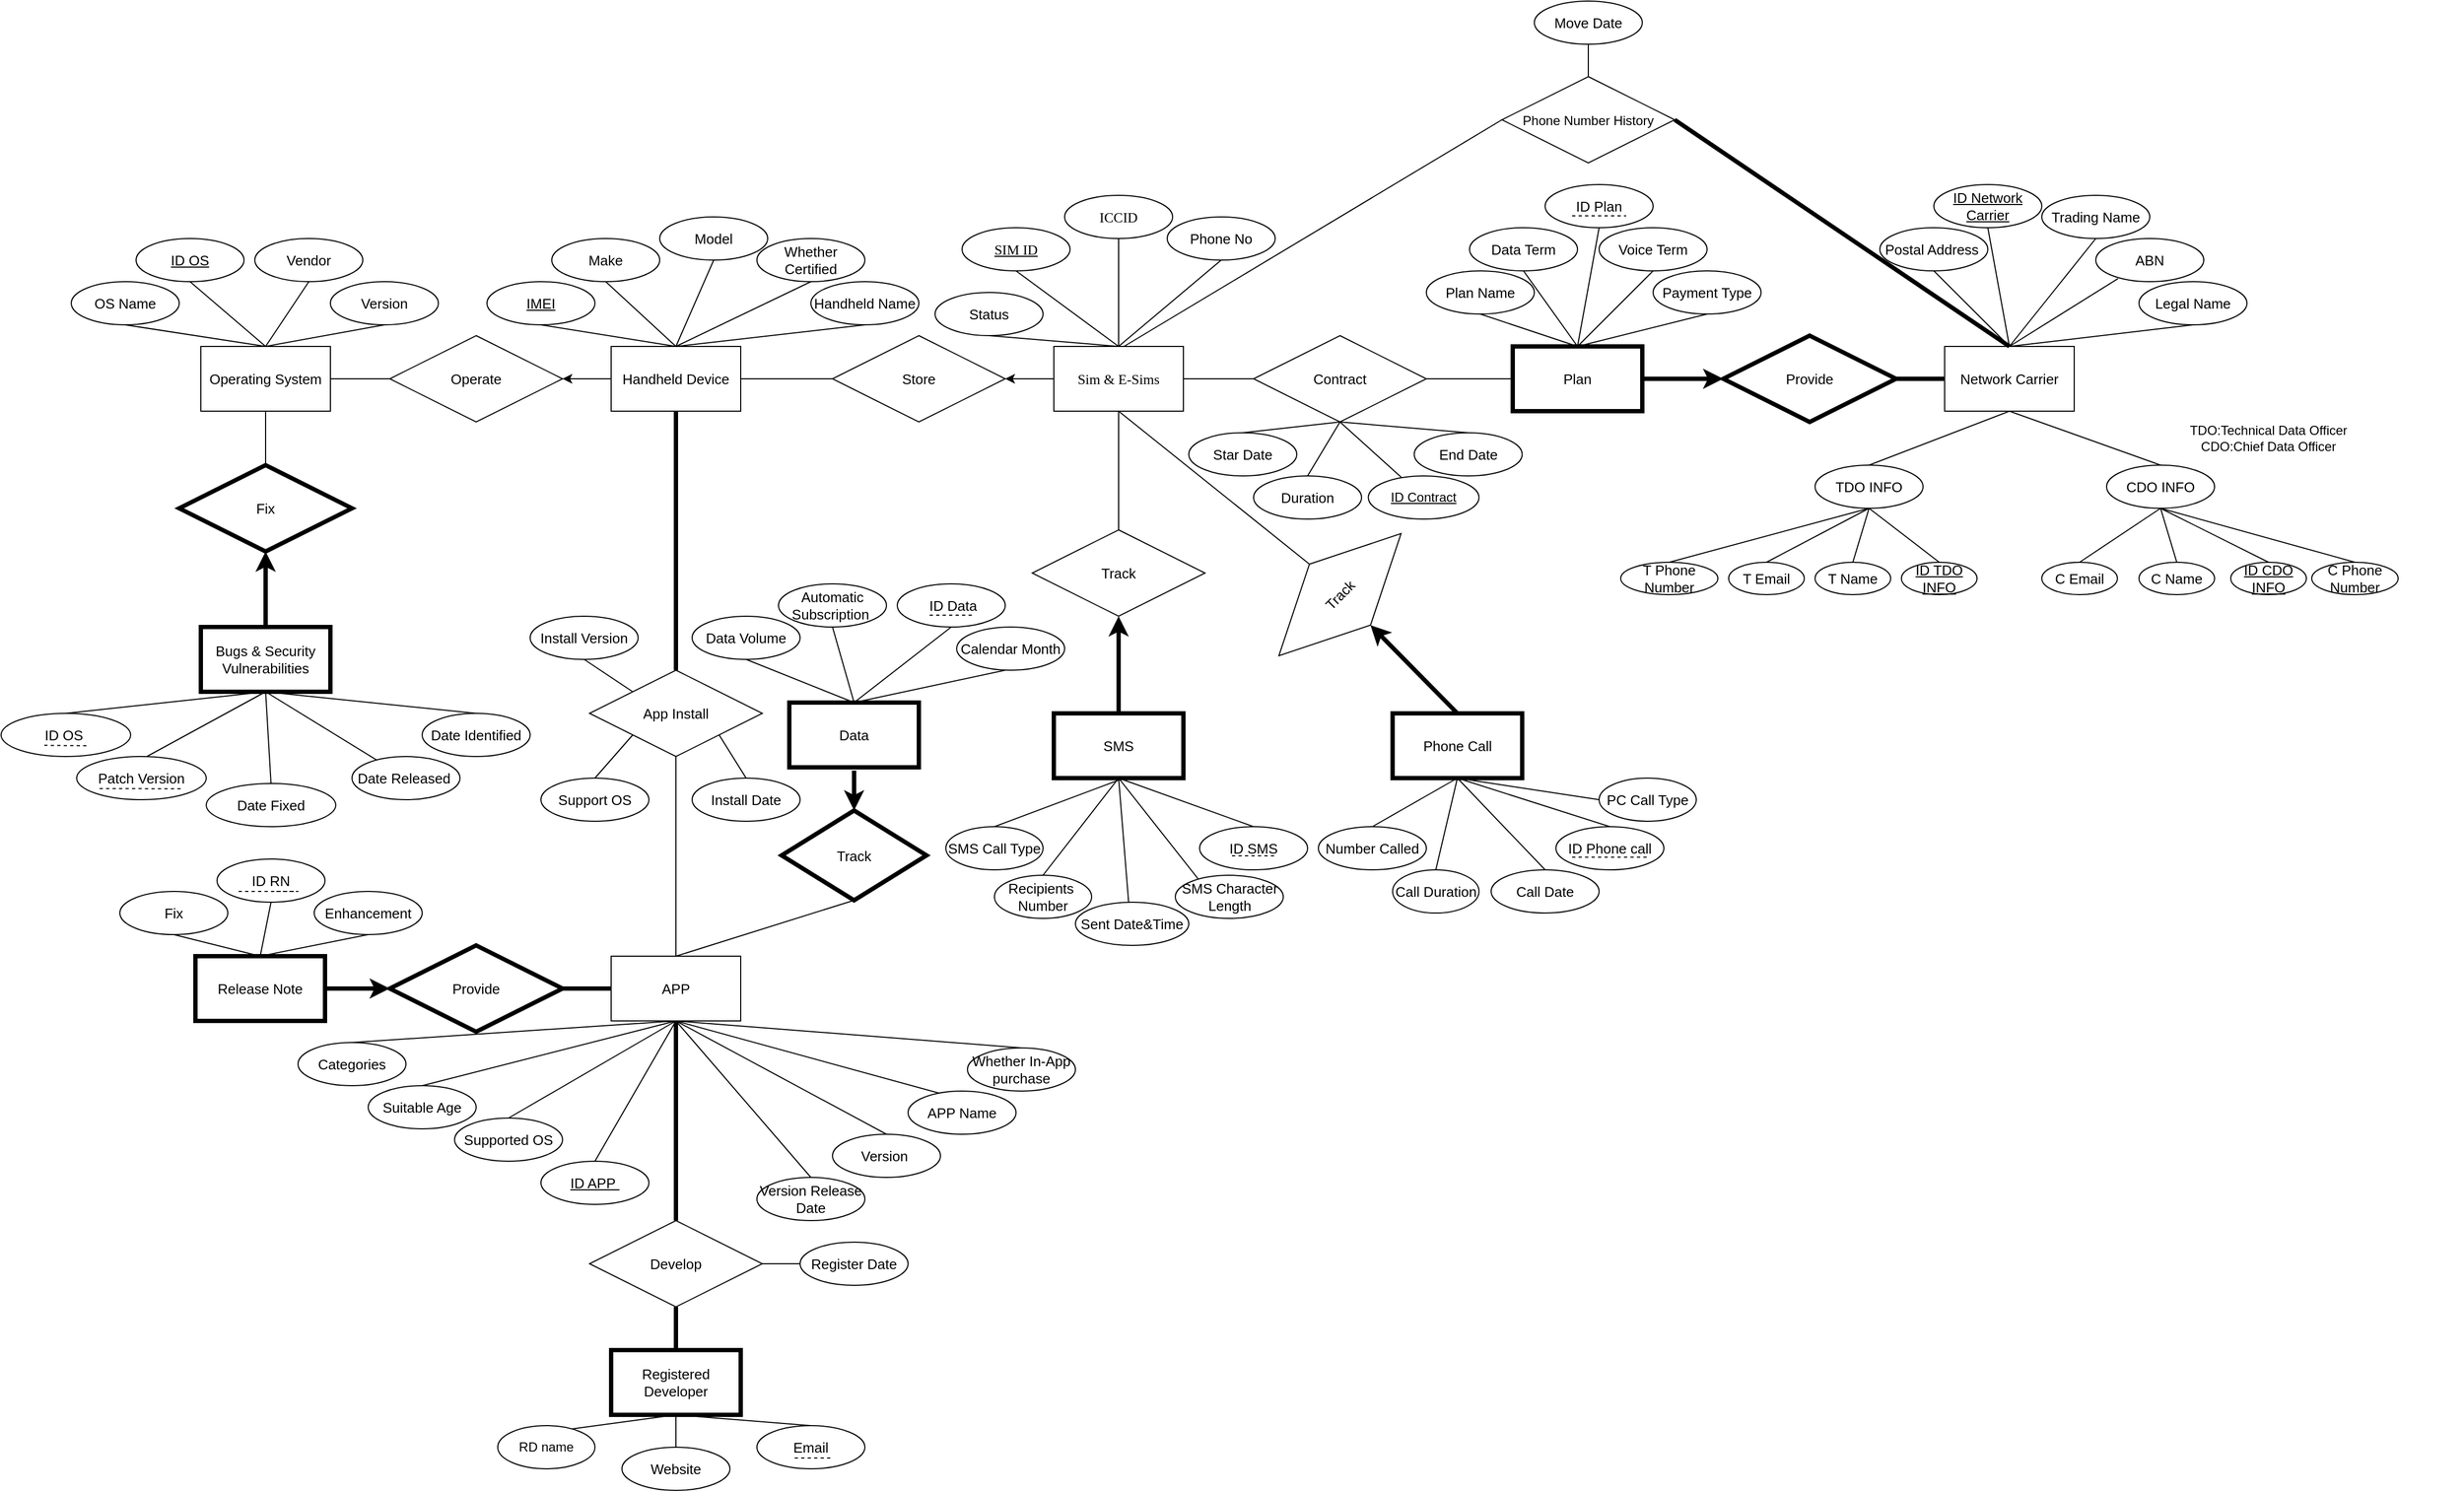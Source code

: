 <mxfile version="14.5.1" type="device"><diagram id="x-fMbukXaDBSwFEbPSym" name="Page-2"><mxGraphModel dx="6757" dy="4400" grid="1" gridSize="10" guides="1" tooltips="1" connect="1" arrows="1" fold="1" page="1" pageScale="1" pageWidth="2339" pageHeight="3300" math="0" shadow="0"><root><mxCell id="D5xBxIvmapaT71fPw7hY-0"/><mxCell id="D5xBxIvmapaT71fPw7hY-1" parent="D5xBxIvmapaT71fPw7hY-0"/><mxCell id="MFr2teAqEaXWkPQ-CT5z-22" style="edgeStyle=none;rounded=0;orthogonalLoop=1;jettySize=auto;html=1;exitX=0;exitY=0.5;exitDx=0;exitDy=0;entryX=1;entryY=0.5;entryDx=0;entryDy=0;startArrow=none;startFill=0;endArrow=classic;endFill=1;fontSize=13;" parent="D5xBxIvmapaT71fPw7hY-1" source="D5xBxIvmapaT71fPw7hY-8" target="MFr2teAqEaXWkPQ-CT5z-21" edge="1"><mxGeometry relative="1" as="geometry"/></mxCell><mxCell id="MFr2teAqEaXWkPQ-CT5z-51" style="edgeStyle=none;rounded=0;orthogonalLoop=1;jettySize=auto;html=1;exitX=1;exitY=0.5;exitDx=0;exitDy=0;entryX=0;entryY=0.5;entryDx=0;entryDy=0;startArrow=classic;startFill=1;endArrow=none;endFill=0;strokeWidth=1;fontSize=13;" parent="D5xBxIvmapaT71fPw7hY-1" source="MFr2teAqEaXWkPQ-CT5z-52" target="D5xBxIvmapaT71fPw7hY-10" edge="1"><mxGeometry relative="1" as="geometry"/></mxCell><mxCell id="D5xBxIvmapaT71fPw7hY-8" value="Handheld Device" style="rounded=0;whiteSpace=wrap;html=1;strokeColor=#000000;fillColor=#ffffff;fontSize=13;" parent="D5xBxIvmapaT71fPw7hY-1" vertex="1"><mxGeometry x="594" y="460" width="120" height="60" as="geometry"/></mxCell><mxCell id="D5xBxIvmapaT71fPw7hY-9" value="Network Carrier" style="rounded=0;whiteSpace=wrap;html=1;strokeColor=#000000;fillColor=#ffffff;fontSize=13;" parent="D5xBxIvmapaT71fPw7hY-1" vertex="1"><mxGeometry x="1829" y="460" width="120" height="60" as="geometry"/></mxCell><mxCell id="MFr2teAqEaXWkPQ-CT5z-59" style="edgeStyle=none;rounded=0;orthogonalLoop=1;jettySize=auto;html=1;exitX=1;exitY=0.5;exitDx=0;exitDy=0;startArrow=none;startFill=0;endArrow=none;endFill=0;strokeWidth=1;fontSize=13;entryX=0;entryY=0.5;entryDx=0;entryDy=0;" parent="D5xBxIvmapaT71fPw7hY-1" source="D5xBxIvmapaT71fPw7hY-10" target="MFr2teAqEaXWkPQ-CT5z-54" edge="1"><mxGeometry relative="1" as="geometry"/></mxCell><mxCell id="MFr2teAqEaXWkPQ-CT5z-135" style="edgeStyle=none;rounded=0;orthogonalLoop=1;jettySize=auto;html=1;exitX=0.5;exitY=1;exitDx=0;exitDy=0;startArrow=classic;startFill=1;endArrow=none;endFill=0;strokeWidth=4;fontSize=13;entryX=0.5;entryY=0;entryDx=0;entryDy=0;" parent="D5xBxIvmapaT71fPw7hY-1" source="f0aQLWfkVVnrNwsoebzI-2" target="0xGR8ug3MOksEutwdHZ9-2" edge="1"><mxGeometry relative="1" as="geometry"><mxPoint x="1064" y="796" as="targetPoint"/></mxGeometry></mxCell><mxCell id="MFr2teAqEaXWkPQ-CT5z-137" style="edgeStyle=none;rounded=0;orthogonalLoop=1;jettySize=auto;html=1;exitX=0.5;exitY=1;exitDx=0;exitDy=0;entryX=0.5;entryY=0;entryDx=0;entryDy=0;startArrow=classic;startFill=1;endArrow=none;endFill=0;strokeWidth=4;fontSize=13;" parent="D5xBxIvmapaT71fPw7hY-1" source="f0aQLWfkVVnrNwsoebzI-4" target="0xGR8ug3MOksEutwdHZ9-3" edge="1"><mxGeometry relative="1" as="geometry"/></mxCell><mxCell id="D5xBxIvmapaT71fPw7hY-10" value="&lt;font face=&quot;Times New Roman&quot; style=&quot;font-size: 13px&quot;&gt;Sim &amp;amp; E-Sims&lt;/font&gt;" style="rounded=0;whiteSpace=wrap;html=1;strokeColor=#000000;fillColor=#ffffff;fontSize=13;" parent="D5xBxIvmapaT71fPw7hY-1" vertex="1"><mxGeometry x="1004" y="460" width="120" height="60" as="geometry"/></mxCell><mxCell id="MFr2teAqEaXWkPQ-CT5z-30" style="edgeStyle=none;rounded=0;orthogonalLoop=1;jettySize=auto;html=1;exitX=0.5;exitY=1;exitDx=0;exitDy=0;entryX=0.5;entryY=0;entryDx=0;entryDy=0;startArrow=none;startFill=0;endArrow=none;endFill=0;strokeWidth=1;fontSize=13;" parent="D5xBxIvmapaT71fPw7hY-1" source="D5xBxIvmapaT71fPw7hY-25" target="D5xBxIvmapaT71fPw7hY-8" edge="1"><mxGeometry relative="1" as="geometry"/></mxCell><mxCell id="D5xBxIvmapaT71fPw7hY-25" value="Handheld&amp;nbsp;Name" style="ellipse;whiteSpace=wrap;html=1;strokeColor=#000000;fillColor=#ffffff;fontSize=13;" parent="D5xBxIvmapaT71fPw7hY-1" vertex="1"><mxGeometry x="779" y="400" width="100" height="40" as="geometry"/></mxCell><mxCell id="MFr2teAqEaXWkPQ-CT5z-25" style="edgeStyle=none;rounded=0;orthogonalLoop=1;jettySize=auto;html=1;exitX=0.5;exitY=1;exitDx=0;exitDy=0;entryX=0.5;entryY=0;entryDx=0;entryDy=0;startArrow=none;startFill=0;endArrow=none;endFill=0;strokeWidth=1;fontSize=13;" parent="D5xBxIvmapaT71fPw7hY-1" source="D5xBxIvmapaT71fPw7hY-26" target="D5xBxIvmapaT71fPw7hY-8" edge="1"><mxGeometry relative="1" as="geometry"/></mxCell><mxCell id="D5xBxIvmapaT71fPw7hY-26" value="&lt;span style=&quot;font-size: 13px;&quot;&gt;IMEI&lt;/span&gt;" style="ellipse;whiteSpace=wrap;html=1;strokeColor=#000000;fillColor=#ffffff;fontStyle=4;fontSize=13;" parent="D5xBxIvmapaT71fPw7hY-1" vertex="1"><mxGeometry x="479" y="400" width="100" height="40" as="geometry"/></mxCell><mxCell id="MFr2teAqEaXWkPQ-CT5z-73" style="edgeStyle=none;rounded=0;orthogonalLoop=1;jettySize=auto;html=1;exitX=0.5;exitY=0;exitDx=0;exitDy=0;startArrow=none;startFill=0;endArrow=none;endFill=0;strokeWidth=1;fontSize=13;entryX=0.5;entryY=1;entryDx=0;entryDy=0;" parent="D5xBxIvmapaT71fPw7hY-1" source="D5xBxIvmapaT71fPw7hY-27" target="D5xBxIvmapaT71fPw7hY-9" edge="1"><mxGeometry relative="1" as="geometry"><mxPoint x="1889" y="460" as="targetPoint"/></mxGeometry></mxCell><mxCell id="D5xBxIvmapaT71fPw7hY-27" value="TDO INFO" style="ellipse;whiteSpace=wrap;html=1;strokeColor=#000000;fillColor=#ffffff;fontStyle=0;fontSize=13;" parent="D5xBxIvmapaT71fPw7hY-1" vertex="1"><mxGeometry x="1709" y="570" width="100" height="40" as="geometry"/></mxCell><mxCell id="MFr2teAqEaXWkPQ-CT5z-74" style="edgeStyle=none;rounded=0;orthogonalLoop=1;jettySize=auto;html=1;exitX=0.5;exitY=1;exitDx=0;exitDy=0;startArrow=none;startFill=0;endArrow=none;endFill=0;strokeWidth=1;fontSize=13;" parent="D5xBxIvmapaT71fPw7hY-1" source="D5xBxIvmapaT71fPw7hY-28" edge="1"><mxGeometry relative="1" as="geometry"><mxPoint x="1889" y="460" as="targetPoint"/></mxGeometry></mxCell><mxCell id="D5xBxIvmapaT71fPw7hY-28" value="&amp;nbsp;Postal Address&amp;nbsp;&amp;nbsp;" style="ellipse;whiteSpace=wrap;html=1;strokeColor=#000000;fillColor=#ffffff;fontSize=13;" parent="D5xBxIvmapaT71fPw7hY-1" vertex="1"><mxGeometry x="1769" y="350" width="100" height="40" as="geometry"/></mxCell><mxCell id="MFr2teAqEaXWkPQ-CT5z-75" style="edgeStyle=none;rounded=0;orthogonalLoop=1;jettySize=auto;html=1;exitX=0.5;exitY=1;exitDx=0;exitDy=0;entryX=0.5;entryY=0;entryDx=0;entryDy=0;startArrow=none;startFill=0;endArrow=none;endFill=0;strokeWidth=1;fontSize=13;" parent="D5xBxIvmapaT71fPw7hY-1" source="D5xBxIvmapaT71fPw7hY-29" target="D5xBxIvmapaT71fPw7hY-9" edge="1"><mxGeometry relative="1" as="geometry"/></mxCell><mxCell id="D5xBxIvmapaT71fPw7hY-29" value="ID Network Carrier" style="ellipse;whiteSpace=wrap;html=1;strokeColor=#000000;fillColor=#ffffff;fontSize=13;fontStyle=4" parent="D5xBxIvmapaT71fPw7hY-1" vertex="1"><mxGeometry x="1819" y="310" width="100" height="40" as="geometry"/></mxCell><mxCell id="MFr2teAqEaXWkPQ-CT5z-76" style="edgeStyle=none;rounded=0;orthogonalLoop=1;jettySize=auto;html=1;exitX=0.5;exitY=1;exitDx=0;exitDy=0;entryX=0.5;entryY=0;entryDx=0;entryDy=0;startArrow=none;startFill=0;endArrow=none;endFill=0;strokeWidth=1;fontSize=13;" parent="D5xBxIvmapaT71fPw7hY-1" source="D5xBxIvmapaT71fPw7hY-30" target="D5xBxIvmapaT71fPw7hY-9" edge="1"><mxGeometry relative="1" as="geometry"/></mxCell><mxCell id="D5xBxIvmapaT71fPw7hY-30" value="Trading Name" style="ellipse;whiteSpace=wrap;html=1;strokeColor=#000000;fillColor=#ffffff;fontSize=13;" parent="D5xBxIvmapaT71fPw7hY-1" vertex="1"><mxGeometry x="1919" y="320" width="100" height="40" as="geometry"/></mxCell><mxCell id="MFr2teAqEaXWkPQ-CT5z-72" style="edgeStyle=none;rounded=0;orthogonalLoop=1;jettySize=auto;html=1;exitX=0.5;exitY=1;exitDx=0;exitDy=0;entryX=0.5;entryY=0;entryDx=0;entryDy=0;startArrow=none;startFill=0;endArrow=none;endFill=0;strokeWidth=1;fontSize=13;" parent="D5xBxIvmapaT71fPw7hY-1" source="D5xBxIvmapaT71fPw7hY-31" target="D5xBxIvmapaT71fPw7hY-9" edge="1"><mxGeometry relative="1" as="geometry"/></mxCell><mxCell id="D5xBxIvmapaT71fPw7hY-31" value="Legal Name" style="ellipse;whiteSpace=wrap;html=1;strokeColor=#000000;fillColor=#ffffff;fontSize=13;fontStyle=0" parent="D5xBxIvmapaT71fPw7hY-1" vertex="1"><mxGeometry x="2009" y="400" width="100" height="40" as="geometry"/></mxCell><mxCell id="MFr2teAqEaXWkPQ-CT5z-39" style="edgeStyle=none;rounded=0;orthogonalLoop=1;jettySize=auto;html=1;exitX=0.5;exitY=1;exitDx=0;exitDy=0;startArrow=none;startFill=0;endArrow=none;endFill=0;strokeWidth=1;entryX=0.5;entryY=0;entryDx=0;entryDy=0;fontSize=13;" parent="D5xBxIvmapaT71fPw7hY-1" source="D5xBxIvmapaT71fPw7hY-32" target="D5xBxIvmapaT71fPw7hY-10" edge="1"><mxGeometry relative="1" as="geometry"><mxPoint x="1069" y="460" as="targetPoint"/></mxGeometry></mxCell><mxCell id="D5xBxIvmapaT71fPw7hY-32" value="Status" style="ellipse;whiteSpace=wrap;html=1;strokeColor=#000000;fillColor=#ffffff;fontSize=13;" parent="D5xBxIvmapaT71fPw7hY-1" vertex="1"><mxGeometry x="894" y="410" width="100" height="40" as="geometry"/></mxCell><mxCell id="MFr2teAqEaXWkPQ-CT5z-38" style="edgeStyle=none;rounded=0;orthogonalLoop=1;jettySize=auto;html=1;exitX=0.5;exitY=1;exitDx=0;exitDy=0;startArrow=none;startFill=0;endArrow=none;endFill=0;strokeWidth=1;entryX=0.5;entryY=0;entryDx=0;entryDy=0;fontSize=13;" parent="D5xBxIvmapaT71fPw7hY-1" source="D5xBxIvmapaT71fPw7hY-33" target="D5xBxIvmapaT71fPw7hY-10" edge="1"><mxGeometry relative="1" as="geometry"><mxPoint x="1069" y="460" as="targetPoint"/></mxGeometry></mxCell><mxCell id="D5xBxIvmapaT71fPw7hY-33" value="Phone No" style="ellipse;whiteSpace=wrap;html=1;strokeColor=#000000;fillColor=#ffffff;fontStyle=0;fontSize=13;" parent="D5xBxIvmapaT71fPw7hY-1" vertex="1"><mxGeometry x="1109" y="340" width="100" height="40" as="geometry"/></mxCell><mxCell id="MFr2teAqEaXWkPQ-CT5z-37" style="edgeStyle=none;rounded=0;orthogonalLoop=1;jettySize=auto;html=1;exitX=0.5;exitY=1;exitDx=0;exitDy=0;entryX=0.5;entryY=0;entryDx=0;entryDy=0;startArrow=none;startFill=0;endArrow=none;endFill=0;strokeWidth=1;fontSize=13;" parent="D5xBxIvmapaT71fPw7hY-1" source="D5xBxIvmapaT71fPw7hY-34" target="D5xBxIvmapaT71fPw7hY-10" edge="1"><mxGeometry relative="1" as="geometry"/></mxCell><mxCell id="D5xBxIvmapaT71fPw7hY-34" value="&lt;font face=&quot;Times New Roman&quot; style=&quot;font-size: 13px;&quot;&gt;ICCID&lt;/font&gt;" style="ellipse;whiteSpace=wrap;html=1;strokeColor=#000000;fillColor=#ffffff;fontStyle=0;fontSize=13;" parent="D5xBxIvmapaT71fPw7hY-1" vertex="1"><mxGeometry x="1014" y="320" width="100" height="40" as="geometry"/></mxCell><mxCell id="0xGR8ug3MOksEutwdHZ9-2" value="SMS" style="rounded=0;whiteSpace=wrap;html=1;strokeColor=#000000;fillColor=#ffffff;fontSize=13;strokeWidth=4;" parent="D5xBxIvmapaT71fPw7hY-1" vertex="1"><mxGeometry x="1004" y="800" width="120" height="60" as="geometry"/></mxCell><mxCell id="0xGR8ug3MOksEutwdHZ9-3" value="Phone Call" style="rounded=0;whiteSpace=wrap;html=1;strokeColor=#000000;fillColor=#ffffff;fontSize=13;strokeWidth=4;" parent="D5xBxIvmapaT71fPw7hY-1" vertex="1"><mxGeometry x="1317.75" y="800" width="120" height="60" as="geometry"/></mxCell><mxCell id="MFr2teAqEaXWkPQ-CT5z-70" style="edgeStyle=none;rounded=0;orthogonalLoop=1;jettySize=auto;html=1;exitX=1;exitY=0.5;exitDx=0;exitDy=0;startArrow=none;startFill=0;endArrow=classic;endFill=1;strokeWidth=4;fontSize=13;entryX=0;entryY=0.5;entryDx=0;entryDy=0;" parent="D5xBxIvmapaT71fPw7hY-1" source="0xGR8ug3MOksEutwdHZ9-4" target="MFr2teAqEaXWkPQ-CT5z-68" edge="1"><mxGeometry relative="1" as="geometry"/></mxCell><mxCell id="0xGR8ug3MOksEutwdHZ9-4" value="Plan" style="rounded=0;whiteSpace=wrap;html=1;strokeColor=#000000;fillColor=#ffffff;fontStyle=0;strokeWidth=4;fontSize=13;" parent="D5xBxIvmapaT71fPw7hY-1" vertex="1"><mxGeometry x="1429" y="460" width="120" height="60" as="geometry"/></mxCell><mxCell id="MFr2teAqEaXWkPQ-CT5z-156" style="edgeStyle=none;rounded=0;orthogonalLoop=1;jettySize=auto;html=1;exitX=0.5;exitY=1;exitDx=0;exitDy=0;entryX=0.5;entryY=0;entryDx=0;entryDy=0;startArrow=none;startFill=0;endArrow=none;endFill=0;strokeWidth=1;fontSize=13;" parent="D5xBxIvmapaT71fPw7hY-1" source="0xGR8ug3MOksEutwdHZ9-5" target="JSLxjy8VTV51ZvWwmZmU-1" edge="1"><mxGeometry relative="1" as="geometry"/></mxCell><mxCell id="0xGR8ug3MOksEutwdHZ9-5" value="Registered Developer" style="rounded=0;whiteSpace=wrap;html=1;strokeColor=#000000;fillColor=#ffffff;fontStyle=0;strokeWidth=4;fontSize=13;" parent="D5xBxIvmapaT71fPw7hY-1" vertex="1"><mxGeometry x="594" y="1390" width="120" height="60" as="geometry"/></mxCell><mxCell id="MFr2teAqEaXWkPQ-CT5z-98" style="edgeStyle=none;rounded=0;orthogonalLoop=1;jettySize=auto;html=1;exitX=0.5;exitY=0;exitDx=0;exitDy=0;entryX=0.5;entryY=1;entryDx=0;entryDy=0;startArrow=none;startFill=0;endArrow=none;endFill=0;strokeWidth=4;fontSize=13;" parent="D5xBxIvmapaT71fPw7hY-1" source="MFr2teAqEaXWkPQ-CT5z-99" target="D5xBxIvmapaT71fPw7hY-8" edge="1"><mxGeometry relative="1" as="geometry"/></mxCell><mxCell id="MFr2teAqEaXWkPQ-CT5z-106" style="edgeStyle=none;rounded=0;orthogonalLoop=1;jettySize=auto;html=1;exitX=0.5;exitY=1;exitDx=0;exitDy=0;startArrow=none;startFill=0;endArrow=none;endFill=0;strokeWidth=1;fontSize=13;entryX=0.5;entryY=0;entryDx=0;entryDy=0;" parent="D5xBxIvmapaT71fPw7hY-1" source="0xGR8ug3MOksEutwdHZ9-6" target="e7lTtW9rJYwsG-JBYwt4-17" edge="1"><mxGeometry relative="1" as="geometry"><mxPoint x="839" y="1185" as="targetPoint"/></mxGeometry></mxCell><mxCell id="MFr2teAqEaXWkPQ-CT5z-109" style="edgeStyle=none;rounded=0;orthogonalLoop=1;jettySize=auto;html=1;exitX=0.5;exitY=1;exitDx=0;exitDy=0;entryX=0.4;entryY=0.125;entryDx=0;entryDy=0;startArrow=none;startFill=0;endArrow=none;endFill=0;strokeWidth=1;fontSize=13;entryPerimeter=0;" parent="D5xBxIvmapaT71fPw7hY-1" source="0xGR8ug3MOksEutwdHZ9-6" target="e7lTtW9rJYwsG-JBYwt4-18" edge="1"><mxGeometry relative="1" as="geometry"><mxPoint x="919" y="1135" as="targetPoint"/></mxGeometry></mxCell><mxCell id="MFr2teAqEaXWkPQ-CT5z-110" style="edgeStyle=none;rounded=0;orthogonalLoop=1;jettySize=auto;html=1;exitX=0.5;exitY=1;exitDx=0;exitDy=0;entryX=0.5;entryY=0;entryDx=0;entryDy=0;startArrow=none;startFill=0;endArrow=none;endFill=0;strokeWidth=1;fontSize=13;" parent="D5xBxIvmapaT71fPw7hY-1" source="0xGR8ug3MOksEutwdHZ9-6" target="UVDOp9LprozMccpqkDJq-0" edge="1"><mxGeometry relative="1" as="geometry"/></mxCell><mxCell id="MFr2teAqEaXWkPQ-CT5z-111" style="edgeStyle=none;rounded=0;orthogonalLoop=1;jettySize=auto;html=1;exitX=0.5;exitY=1;exitDx=0;exitDy=0;entryX=0.5;entryY=0;entryDx=0;entryDy=0;startArrow=none;startFill=0;endArrow=none;endFill=0;strokeWidth=1;fontSize=13;" parent="D5xBxIvmapaT71fPw7hY-1" source="0xGR8ug3MOksEutwdHZ9-6" target="JSLxjy8VTV51ZvWwmZmU-4" edge="1"><mxGeometry relative="1" as="geometry"/></mxCell><mxCell id="MFr2teAqEaXWkPQ-CT5z-138" style="edgeStyle=none;rounded=0;orthogonalLoop=1;jettySize=auto;html=1;exitX=0.5;exitY=1;exitDx=0;exitDy=0;entryX=0.5;entryY=0;entryDx=0;entryDy=0;startArrow=none;startFill=0;endArrow=none;endFill=0;strokeWidth=1;fontSize=13;" parent="D5xBxIvmapaT71fPw7hY-1" source="0xGR8ug3MOksEutwdHZ9-6" target="9J6dnCJ2B1mTL_EOxdw1-1" edge="1"><mxGeometry relative="1" as="geometry"/></mxCell><mxCell id="MFr2teAqEaXWkPQ-CT5z-150" style="edgeStyle=none;rounded=0;orthogonalLoop=1;jettySize=auto;html=1;exitX=0.5;exitY=1;exitDx=0;exitDy=0;entryX=0.5;entryY=0;entryDx=0;entryDy=0;startArrow=none;startFill=0;endArrow=none;endFill=0;strokeWidth=4;fontSize=13;" parent="D5xBxIvmapaT71fPw7hY-1" source="MFr2teAqEaXWkPQ-CT5z-151" target="0xGR8ug3MOksEutwdHZ9-5" edge="1"><mxGeometry relative="1" as="geometry"/></mxCell><mxCell id="0xGR8ug3MOksEutwdHZ9-6" value="APP" style="rounded=0;whiteSpace=wrap;html=1;strokeColor=#000000;fillColor=#ffffff;fontSize=13;" parent="D5xBxIvmapaT71fPw7hY-1" vertex="1"><mxGeometry x="594" y="1025" width="120" height="60" as="geometry"/></mxCell><mxCell id="wbpvRyLQJR0f1mV4U903-1" style="edgeStyle=orthogonalEdgeStyle;rounded=0;orthogonalLoop=1;jettySize=auto;html=1;exitX=0.5;exitY=1;exitDx=0;exitDy=0;endArrow=none;endFill=0;startArrow=classic;startFill=1;strokeWidth=4;fontSize=13;" parent="D5xBxIvmapaT71fPw7hY-1" source="wbpvRyLQJR0f1mV4U903-2" target="0xGR8ug3MOksEutwdHZ9-9" edge="1"><mxGeometry relative="1" as="geometry"><mxPoint x="274" y="620" as="sourcePoint"/></mxGeometry></mxCell><mxCell id="MFr2teAqEaXWkPQ-CT5z-16" style="edgeStyle=none;rounded=0;orthogonalLoop=1;jettySize=auto;html=1;exitX=0.5;exitY=0;exitDx=0;exitDy=0;entryX=0.5;entryY=1;entryDx=0;entryDy=0;startArrow=none;startFill=0;endArrow=none;endFill=0;fontSize=13;" parent="D5xBxIvmapaT71fPw7hY-1" source="0xGR8ug3MOksEutwdHZ9-8" target="zJAm3NXu1fzKeRIIzra2-1" edge="1"><mxGeometry relative="1" as="geometry"/></mxCell><mxCell id="MFr2teAqEaXWkPQ-CT5z-17" style="edgeStyle=none;rounded=0;orthogonalLoop=1;jettySize=auto;html=1;entryX=0.5;entryY=1;entryDx=0;entryDy=0;startArrow=none;startFill=0;endArrow=none;endFill=0;fontSize=13;" parent="D5xBxIvmapaT71fPw7hY-1" target="zJAm3NXu1fzKeRIIzra2-3" edge="1"><mxGeometry relative="1" as="geometry"><mxPoint x="274" y="460" as="sourcePoint"/></mxGeometry></mxCell><mxCell id="MFr2teAqEaXWkPQ-CT5z-23" style="edgeStyle=none;rounded=0;orthogonalLoop=1;jettySize=auto;html=1;exitX=1;exitY=0.5;exitDx=0;exitDy=0;entryX=0;entryY=0.5;entryDx=0;entryDy=0;startArrow=none;startFill=0;endArrow=none;endFill=0;fontSize=13;" parent="D5xBxIvmapaT71fPw7hY-1" source="0xGR8ug3MOksEutwdHZ9-8" edge="1"><mxGeometry relative="1" as="geometry"><mxPoint x="389" y="490" as="targetPoint"/></mxGeometry></mxCell><mxCell id="MFr2teAqEaXWkPQ-CT5z-32" style="edgeStyle=none;rounded=0;orthogonalLoop=1;jettySize=auto;html=1;exitX=0.5;exitY=0;exitDx=0;exitDy=0;entryX=0.5;entryY=1;entryDx=0;entryDy=0;startArrow=none;startFill=0;endArrow=none;endFill=0;strokeWidth=1;fontSize=13;" parent="D5xBxIvmapaT71fPw7hY-1" source="0xGR8ug3MOksEutwdHZ9-8" target="MFr2teAqEaXWkPQ-CT5z-31" edge="1"><mxGeometry relative="1" as="geometry"/></mxCell><mxCell id="0xGR8ug3MOksEutwdHZ9-8" value="Operating System" style="rounded=0;whiteSpace=wrap;html=1;strokeColor=#000000;fillColor=#ffffff;fontSize=13;" parent="D5xBxIvmapaT71fPw7hY-1" vertex="1"><mxGeometry x="214" y="460" width="120" height="60" as="geometry"/></mxCell><mxCell id="MFr2teAqEaXWkPQ-CT5z-13" style="edgeStyle=none;rounded=0;orthogonalLoop=1;jettySize=auto;html=1;exitX=0.5;exitY=1;exitDx=0;exitDy=0;startArrow=none;startFill=0;endArrow=none;endFill=0;fontSize=13;" parent="D5xBxIvmapaT71fPw7hY-1" source="0xGR8ug3MOksEutwdHZ9-9" target="9J6dnCJ2B1mTL_EOxdw1-2" edge="1"><mxGeometry relative="1" as="geometry"/></mxCell><mxCell id="0xGR8ug3MOksEutwdHZ9-9" value="Bugs &amp;amp; Security Vulnerabilities" style="rounded=0;whiteSpace=wrap;html=1;strokeColor=#000000;fillColor=#ffffff;strokeWidth=4;fontSize=13;" parent="D5xBxIvmapaT71fPw7hY-1" vertex="1"><mxGeometry x="214" y="720" width="120" height="60" as="geometry"/></mxCell><mxCell id="MFr2teAqEaXWkPQ-CT5z-15" style="edgeStyle=none;rounded=0;orthogonalLoop=1;jettySize=auto;html=1;exitX=0.5;exitY=0;exitDx=0;exitDy=0;startArrow=none;startFill=0;endArrow=none;endFill=0;fontSize=13;entryX=0.5;entryY=1;entryDx=0;entryDy=0;" parent="D5xBxIvmapaT71fPw7hY-1" source="0xGR8ug3MOksEutwdHZ9-12" target="0xGR8ug3MOksEutwdHZ9-9" edge="1"><mxGeometry relative="1" as="geometry"><mxPoint x="334" y="780" as="targetPoint"/></mxGeometry></mxCell><mxCell id="0xGR8ug3MOksEutwdHZ9-12" value="Date Identified" style="ellipse;whiteSpace=wrap;html=1;strokeColor=#000000;fillColor=#ffffff;fontSize=13;" parent="D5xBxIvmapaT71fPw7hY-1" vertex="1"><mxGeometry x="419" y="800" width="100" height="40" as="geometry"/></mxCell><mxCell id="MFr2teAqEaXWkPQ-CT5z-29" style="edgeStyle=none;rounded=0;orthogonalLoop=1;jettySize=auto;html=1;exitX=0.5;exitY=1;exitDx=0;exitDy=0;entryX=0.5;entryY=0;entryDx=0;entryDy=0;startArrow=none;startFill=0;endArrow=none;endFill=0;strokeWidth=1;fontSize=13;" parent="D5xBxIvmapaT71fPw7hY-1" source="0xGR8ug3MOksEutwdHZ9-13" target="D5xBxIvmapaT71fPw7hY-8" edge="1"><mxGeometry relative="1" as="geometry"/></mxCell><mxCell id="0xGR8ug3MOksEutwdHZ9-13" value="Whether Certified" style="ellipse;whiteSpace=wrap;html=1;strokeColor=#000000;fillColor=#ffffff;fontSize=13;" parent="D5xBxIvmapaT71fPw7hY-1" vertex="1"><mxGeometry x="729" y="360" width="100" height="40" as="geometry"/></mxCell><mxCell id="MFr2teAqEaXWkPQ-CT5z-27" style="edgeStyle=none;rounded=0;orthogonalLoop=1;jettySize=auto;html=1;exitX=0.5;exitY=1;exitDx=0;exitDy=0;entryX=0.5;entryY=0;entryDx=0;entryDy=0;startArrow=none;startFill=0;endArrow=none;endFill=0;strokeWidth=1;fontSize=13;" parent="D5xBxIvmapaT71fPw7hY-1" source="0xGR8ug3MOksEutwdHZ9-14" target="D5xBxIvmapaT71fPw7hY-8" edge="1"><mxGeometry relative="1" as="geometry"/></mxCell><mxCell id="0xGR8ug3MOksEutwdHZ9-14" value="Model" style="ellipse;whiteSpace=wrap;html=1;strokeColor=#000000;fillColor=#ffffff;fontSize=13;" parent="D5xBxIvmapaT71fPw7hY-1" vertex="1"><mxGeometry x="639" y="340" width="100" height="40" as="geometry"/></mxCell><mxCell id="MFr2teAqEaXWkPQ-CT5z-28" style="edgeStyle=none;rounded=0;orthogonalLoop=1;jettySize=auto;html=1;exitX=0.5;exitY=1;exitDx=0;exitDy=0;entryX=0.5;entryY=0;entryDx=0;entryDy=0;startArrow=none;startFill=0;endArrow=none;endFill=0;strokeWidth=1;fontSize=13;" parent="D5xBxIvmapaT71fPw7hY-1" source="0xGR8ug3MOksEutwdHZ9-15" target="D5xBxIvmapaT71fPw7hY-8" edge="1"><mxGeometry relative="1" as="geometry"/></mxCell><mxCell id="0xGR8ug3MOksEutwdHZ9-15" value="Make" style="ellipse;whiteSpace=wrap;html=1;strokeColor=#000000;fillColor=#ffffff;fontSize=13;" parent="D5xBxIvmapaT71fPw7hY-1" vertex="1"><mxGeometry x="539" y="360" width="100" height="40" as="geometry"/></mxCell><mxCell id="MFr2teAqEaXWkPQ-CT5z-14" style="edgeStyle=none;rounded=0;orthogonalLoop=1;jettySize=auto;html=1;exitX=0.5;exitY=0;exitDx=0;exitDy=0;startArrow=none;startFill=0;endArrow=none;endFill=0;fontSize=13;entryX=0.5;entryY=1;entryDx=0;entryDy=0;" parent="D5xBxIvmapaT71fPw7hY-1" source="tFooqUzUH25x8Tjz2BwF-0" target="0xGR8ug3MOksEutwdHZ9-9" edge="1"><mxGeometry relative="1" as="geometry"><mxPoint x="334" y="780" as="targetPoint"/></mxGeometry></mxCell><mxCell id="tFooqUzUH25x8Tjz2BwF-0" value="Date Fixed" style="ellipse;whiteSpace=wrap;html=1;strokeColor=#000000;fillColor=#ffffff;fontSize=13;" parent="D5xBxIvmapaT71fPw7hY-1" vertex="1"><mxGeometry x="219" y="865" width="120" height="40" as="geometry"/></mxCell><mxCell id="MFr2teAqEaXWkPQ-CT5z-62" style="edgeStyle=none;rounded=0;orthogonalLoop=1;jettySize=auto;html=1;exitX=0.5;exitY=1;exitDx=0;exitDy=0;entryX=0.5;entryY=0;entryDx=0;entryDy=0;startArrow=none;startFill=0;endArrow=none;endFill=0;strokeWidth=1;fontSize=13;" parent="D5xBxIvmapaT71fPw7hY-1" source="tFooqUzUH25x8Tjz2BwF-1" target="0xGR8ug3MOksEutwdHZ9-4" edge="1"><mxGeometry relative="1" as="geometry"/></mxCell><mxCell id="tFooqUzUH25x8Tjz2BwF-1" value="Plan Name" style="ellipse;whiteSpace=wrap;html=1;strokeColor=#000000;fillColor=#ffffff;fontSize=13;" parent="D5xBxIvmapaT71fPw7hY-1" vertex="1"><mxGeometry x="1349" y="390" width="100" height="40" as="geometry"/></mxCell><mxCell id="MFr2teAqEaXWkPQ-CT5z-155" style="edgeStyle=none;rounded=0;orthogonalLoop=1;jettySize=auto;html=1;exitX=0.5;exitY=0;exitDx=0;exitDy=0;entryX=0.5;entryY=1;entryDx=0;entryDy=0;startArrow=none;startFill=0;endArrow=none;endFill=0;strokeWidth=1;fontSize=13;" parent="D5xBxIvmapaT71fPw7hY-1" source="tFooqUzUH25x8Tjz2BwF-2" target="0xGR8ug3MOksEutwdHZ9-5" edge="1"><mxGeometry relative="1" as="geometry"/></mxCell><mxCell id="tFooqUzUH25x8Tjz2BwF-2" value="Website" style="ellipse;whiteSpace=wrap;html=1;strokeColor=#000000;fillColor=#ffffff;fontSize=13;" parent="D5xBxIvmapaT71fPw7hY-1" vertex="1"><mxGeometry x="604" y="1480" width="100" height="40" as="geometry"/></mxCell><mxCell id="zJAm3NXu1fzKeRIIzra2-1" value="Vendor" style="ellipse;whiteSpace=wrap;html=1;strokeColor=#000000;fillColor=#ffffff;fontSize=13;" parent="D5xBxIvmapaT71fPw7hY-1" vertex="1"><mxGeometry x="264" y="360" width="100" height="40" as="geometry"/></mxCell><mxCell id="zJAm3NXu1fzKeRIIzra2-3" value="&lt;span style=&quot;font-size: 13px;&quot;&gt;Version&lt;/span&gt;" style="ellipse;whiteSpace=wrap;html=1;strokeColor=#000000;fillColor=#ffffff;fontSize=13;fontStyle=0" parent="D5xBxIvmapaT71fPw7hY-1" vertex="1"><mxGeometry x="334" y="400" width="100" height="40" as="geometry"/></mxCell><mxCell id="9J6dnCJ2B1mTL_EOxdw1-1" value="Categories" style="ellipse;whiteSpace=wrap;html=1;strokeColor=#000000;fillColor=#ffffff;fontSize=13;" parent="D5xBxIvmapaT71fPw7hY-1" vertex="1"><mxGeometry x="304" y="1105" width="100" height="40" as="geometry"/></mxCell><mxCell id="9J6dnCJ2B1mTL_EOxdw1-2" value="Date Released&amp;nbsp;" style="ellipse;whiteSpace=wrap;html=1;strokeColor=#000000;fillColor=#ffffff;fontSize=13;" parent="D5xBxIvmapaT71fPw7hY-1" vertex="1"><mxGeometry x="354" y="840" width="100" height="40" as="geometry"/></mxCell><mxCell id="MFr2teAqEaXWkPQ-CT5z-104" style="edgeStyle=none;rounded=0;orthogonalLoop=1;jettySize=auto;html=1;exitX=0.5;exitY=0;exitDx=0;exitDy=0;entryX=0.5;entryY=1;entryDx=0;entryDy=0;startArrow=none;startFill=0;endArrow=none;endFill=0;strokeWidth=1;fontSize=13;" parent="D5xBxIvmapaT71fPw7hY-1" source="XBhnnED5wXeaM1sPBi1A-2" target="0xGR8ug3MOksEutwdHZ9-6" edge="1"><mxGeometry relative="1" as="geometry"/></mxCell><mxCell id="XBhnnED5wXeaM1sPBi1A-2" value="Supported OS" style="ellipse;whiteSpace=wrap;html=1;strokeColor=#000000;fillColor=#ffffff;fontSize=13;" parent="D5xBxIvmapaT71fPw7hY-1" vertex="1"><mxGeometry x="449" y="1175" width="100" height="40" as="geometry"/></mxCell><mxCell id="MFr2teAqEaXWkPQ-CT5z-153" style="edgeStyle=none;rounded=0;orthogonalLoop=1;jettySize=auto;html=1;exitX=0.736;exitY=0.083;exitDx=0;exitDy=0;entryX=0.5;entryY=1;entryDx=0;entryDy=0;startArrow=none;startFill=0;endArrow=none;endFill=0;strokeWidth=1;fontSize=13;exitPerimeter=0;" parent="D5xBxIvmapaT71fPw7hY-1" source="e7lTtW9rJYwsG-JBYwt4-22" target="0xGR8ug3MOksEutwdHZ9-5" edge="1"><mxGeometry relative="1" as="geometry"><mxPoint x="529" y="1460" as="sourcePoint"/></mxGeometry></mxCell><mxCell id="JSLxjy8VTV51ZvWwmZmU-1" value="Email" style="ellipse;whiteSpace=wrap;html=1;strokeColor=#000000;fillColor=#ffffff;fontSize=13;" parent="D5xBxIvmapaT71fPw7hY-1" vertex="1"><mxGeometry x="729" y="1460" width="100" height="40" as="geometry"/></mxCell><mxCell id="JSLxjy8VTV51ZvWwmZmU-4" value="Version Release Date" style="ellipse;whiteSpace=wrap;html=1;strokeColor=#000000;fillColor=#ffffff;fontSize=13;" parent="D5xBxIvmapaT71fPw7hY-1" vertex="1"><mxGeometry x="729" y="1230" width="100" height="40" as="geometry"/></mxCell><mxCell id="UVDOp9LprozMccpqkDJq-0" value="Whether In-App purchase" style="ellipse;whiteSpace=wrap;html=1;strokeColor=#000000;fillColor=#ffffff;fontSize=13;" parent="D5xBxIvmapaT71fPw7hY-1" vertex="1"><mxGeometry x="924" y="1110" width="100" height="40" as="geometry"/></mxCell><mxCell id="MFr2teAqEaXWkPQ-CT5z-102" style="edgeStyle=none;rounded=0;orthogonalLoop=1;jettySize=auto;html=1;exitX=0.5;exitY=0;exitDx=0;exitDy=0;entryX=0.5;entryY=1;entryDx=0;entryDy=0;startArrow=none;startFill=0;endArrow=none;endFill=0;strokeWidth=1;fontSize=13;" parent="D5xBxIvmapaT71fPw7hY-1" source="UVDOp9LprozMccpqkDJq-1" target="0xGR8ug3MOksEutwdHZ9-6" edge="1"><mxGeometry relative="1" as="geometry"/></mxCell><mxCell id="UVDOp9LprozMccpqkDJq-1" value="Suitable Age" style="ellipse;whiteSpace=wrap;html=1;strokeColor=#000000;fillColor=#ffffff;fontSize=13;" parent="D5xBxIvmapaT71fPw7hY-1" vertex="1"><mxGeometry x="369" y="1145" width="100" height="40" as="geometry"/></mxCell><mxCell id="MFr2teAqEaXWkPQ-CT5z-55" style="edgeStyle=none;rounded=0;orthogonalLoop=1;jettySize=auto;html=1;exitX=0.5;exitY=0;exitDx=0;exitDy=0;entryX=0.5;entryY=1;entryDx=0;entryDy=0;startArrow=none;startFill=0;endArrow=none;endFill=0;strokeWidth=1;fontSize=13;" parent="D5xBxIvmapaT71fPw7hY-1" source="BdBfw74L3czhnBwaxABh-1" target="MFr2teAqEaXWkPQ-CT5z-54" edge="1"><mxGeometry relative="1" as="geometry"/></mxCell><mxCell id="BdBfw74L3czhnBwaxABh-1" value="Star Date" style="ellipse;whiteSpace=wrap;html=1;strokeColor=#000000;fillColor=#ffffff;fontSize=13;fontStyle=0" parent="D5xBxIvmapaT71fPw7hY-1" vertex="1"><mxGeometry x="1129" y="540" width="100" height="40" as="geometry"/></mxCell><mxCell id="MFr2teAqEaXWkPQ-CT5z-64" style="edgeStyle=none;rounded=0;orthogonalLoop=1;jettySize=auto;html=1;exitX=0.5;exitY=1;exitDx=0;exitDy=0;entryX=0.5;entryY=0;entryDx=0;entryDy=0;startArrow=none;startFill=0;endArrow=none;endFill=0;strokeWidth=1;fontSize=13;" parent="D5xBxIvmapaT71fPw7hY-1" source="BdBfw74L3czhnBwaxABh-2" target="0xGR8ug3MOksEutwdHZ9-4" edge="1"><mxGeometry relative="1" as="geometry"/></mxCell><mxCell id="BdBfw74L3czhnBwaxABh-2" value="Voice Term" style="ellipse;whiteSpace=wrap;html=1;strokeColor=#000000;fillColor=#ffffff;fontSize=13;" parent="D5xBxIvmapaT71fPw7hY-1" vertex="1"><mxGeometry x="1509" y="350" width="100" height="40" as="geometry"/></mxCell><mxCell id="MFr2teAqEaXWkPQ-CT5z-58" style="edgeStyle=none;rounded=0;orthogonalLoop=1;jettySize=auto;html=1;exitX=0.5;exitY=0;exitDx=0;exitDy=0;startArrow=none;startFill=0;endArrow=none;endFill=0;strokeWidth=1;fontSize=13;" parent="D5xBxIvmapaT71fPw7hY-1" source="BdBfw74L3czhnBwaxABh-3" edge="1"><mxGeometry relative="1" as="geometry"><mxPoint x="1269" y="530.0" as="targetPoint"/></mxGeometry></mxCell><mxCell id="BdBfw74L3czhnBwaxABh-3" value="End Date" style="ellipse;whiteSpace=wrap;html=1;strokeColor=#000000;fillColor=#ffffff;fontSize=13;fontStyle=0" parent="D5xBxIvmapaT71fPw7hY-1" vertex="1"><mxGeometry x="1337.75" y="540" width="100" height="40" as="geometry"/></mxCell><mxCell id="MFr2teAqEaXWkPQ-CT5z-143" style="edgeStyle=none;rounded=0;orthogonalLoop=1;jettySize=auto;html=1;exitX=0.5;exitY=0;exitDx=0;exitDy=0;startArrow=none;startFill=0;endArrow=none;endFill=0;strokeWidth=1;fontSize=13;entryX=0.5;entryY=1;entryDx=0;entryDy=0;" parent="D5xBxIvmapaT71fPw7hY-1" source="BdBfw74L3czhnBwaxABh-4" target="0xGR8ug3MOksEutwdHZ9-3" edge="1"><mxGeometry relative="1" as="geometry"><mxPoint x="1359" y="960" as="targetPoint"/></mxGeometry></mxCell><mxCell id="BdBfw74L3czhnBwaxABh-4" value="Number Called" style="ellipse;whiteSpace=wrap;html=1;strokeColor=#000000;fillColor=#ffffff;fontSize=13;" parent="D5xBxIvmapaT71fPw7hY-1" vertex="1"><mxGeometry x="1249" y="905" width="100" height="40" as="geometry"/></mxCell><mxCell id="MFr2teAqEaXWkPQ-CT5z-57" style="edgeStyle=none;rounded=0;orthogonalLoop=1;jettySize=auto;html=1;exitX=0.5;exitY=0;exitDx=0;exitDy=0;startArrow=none;startFill=0;endArrow=none;endFill=0;strokeWidth=1;fontSize=13;" parent="D5xBxIvmapaT71fPw7hY-1" source="jzyaxC14THStAzH0OeLT-1" edge="1"><mxGeometry relative="1" as="geometry"><mxPoint x="1269" y="530.0" as="targetPoint"/></mxGeometry></mxCell><mxCell id="jzyaxC14THStAzH0OeLT-1" value="Duration" style="ellipse;whiteSpace=wrap;html=1;strokeColor=#000000;fillColor=#ffffff;fontSize=13;" parent="D5xBxIvmapaT71fPw7hY-1" vertex="1"><mxGeometry x="1189" y="580" width="100" height="40" as="geometry"/></mxCell><mxCell id="MFr2teAqEaXWkPQ-CT5z-142" style="rounded=0;orthogonalLoop=1;jettySize=auto;html=1;exitX=0.5;exitY=0;exitDx=0;exitDy=0;entryX=0.5;entryY=1;entryDx=0;entryDy=0;startArrow=none;startFill=0;endArrow=none;endFill=0;strokeWidth=1;fontSize=13;" parent="D5xBxIvmapaT71fPw7hY-1" source="s5ZxVs59XswpVNskyzh_-4" target="0xGR8ug3MOksEutwdHZ9-3" edge="1"><mxGeometry relative="1" as="geometry"/></mxCell><mxCell id="s5ZxVs59XswpVNskyzh_-4" value="Call Duration" style="ellipse;whiteSpace=wrap;html=1;strokeColor=#000000;fillColor=#ffffff;fontSize=13;" parent="D5xBxIvmapaT71fPw7hY-1" vertex="1"><mxGeometry x="1317.75" y="945" width="80" height="40" as="geometry"/></mxCell><mxCell id="MFr2teAqEaXWkPQ-CT5z-144" style="edgeStyle=none;rounded=0;orthogonalLoop=1;jettySize=auto;html=1;exitX=0.5;exitY=0;exitDx=0;exitDy=0;startArrow=none;startFill=0;endArrow=none;endFill=0;strokeWidth=1;fontSize=13;entryX=0.5;entryY=1;entryDx=0;entryDy=0;" parent="D5xBxIvmapaT71fPw7hY-1" source="e7lTtW9rJYwsG-JBYwt4-13" target="0xGR8ug3MOksEutwdHZ9-3" edge="1"><mxGeometry relative="1" as="geometry"><mxPoint x="1359" y="860" as="targetPoint"/><mxPoint x="1459" y="1080" as="sourcePoint"/></mxGeometry></mxCell><mxCell id="MFr2teAqEaXWkPQ-CT5z-123" style="edgeStyle=none;rounded=0;orthogonalLoop=1;jettySize=auto;html=1;exitX=0.5;exitY=1;exitDx=0;exitDy=0;startArrow=none;startFill=0;endArrow=none;endFill=0;strokeWidth=1;fontSize=13;entryX=0.5;entryY=1;entryDx=0;entryDy=0;" parent="D5xBxIvmapaT71fPw7hY-1" source="s9PcWyQowH2t-qQ7tZOO-7" target="0xGR8ug3MOksEutwdHZ9-2" edge="1"><mxGeometry relative="1" as="geometry"><mxPoint x="1084" y="860" as="targetPoint"/></mxGeometry></mxCell><mxCell id="s9PcWyQowH2t-qQ7tZOO-7" value="SMS Character Length" style="ellipse;whiteSpace=wrap;html=1;strokeColor=#000000;fillColor=#ffffff;fontSize=13;" parent="D5xBxIvmapaT71fPw7hY-1" vertex="1"><mxGeometry x="1116.5" y="950" width="100" height="40" as="geometry"/></mxCell><mxCell id="MFr2teAqEaXWkPQ-CT5z-122" style="edgeStyle=none;rounded=0;orthogonalLoop=1;jettySize=auto;html=1;exitX=0.5;exitY=1;exitDx=0;exitDy=0;startArrow=none;startFill=0;endArrow=none;endFill=0;strokeWidth=1;fontSize=13;entryX=0.5;entryY=1;entryDx=0;entryDy=0;" parent="D5xBxIvmapaT71fPw7hY-1" source="e7lTtW9rJYwsG-JBYwt4-9" target="0xGR8ug3MOksEutwdHZ9-2" edge="1"><mxGeometry relative="1" as="geometry"><mxPoint x="1084" y="860" as="targetPoint"/><mxPoint x="1094" y="1040" as="sourcePoint"/></mxGeometry></mxCell><mxCell id="MFr2teAqEaXWkPQ-CT5z-125" style="edgeStyle=none;rounded=0;orthogonalLoop=1;jettySize=auto;html=1;exitX=0.5;exitY=0;exitDx=0;exitDy=0;startArrow=none;startFill=0;endArrow=none;endFill=0;strokeWidth=1;fontSize=13;entryX=0.5;entryY=1;entryDx=0;entryDy=0;" parent="D5xBxIvmapaT71fPw7hY-1" source="s9PcWyQowH2t-qQ7tZOO-9" target="0xGR8ug3MOksEutwdHZ9-2" edge="1"><mxGeometry relative="1" as="geometry"><mxPoint x="1084" y="800" as="targetPoint"/></mxGeometry></mxCell><mxCell id="s9PcWyQowH2t-qQ7tZOO-9" value="Recipients&amp;nbsp;&lt;br&gt;Number" style="ellipse;whiteSpace=wrap;html=1;strokeColor=#000000;fillColor=#ffffff;fontSize=13;fontStyle=0" parent="D5xBxIvmapaT71fPw7hY-1" vertex="1"><mxGeometry x="949" y="950" width="90" height="40" as="geometry"/></mxCell><mxCell id="MFr2teAqEaXWkPQ-CT5z-5" style="edgeStyle=orthogonalEdgeStyle;rounded=0;orthogonalLoop=1;jettySize=auto;html=1;exitX=0.5;exitY=0;exitDx=0;exitDy=0;entryX=0.5;entryY=1;entryDx=0;entryDy=0;startArrow=none;startFill=0;endArrow=none;endFill=0;fontSize=13;" parent="D5xBxIvmapaT71fPw7hY-1" source="wbpvRyLQJR0f1mV4U903-2" target="0xGR8ug3MOksEutwdHZ9-8" edge="1"><mxGeometry relative="1" as="geometry"/></mxCell><mxCell id="wbpvRyLQJR0f1mV4U903-2" value="Fix" style="rhombus;whiteSpace=wrap;html=1;strokeColor=#000000;strokeWidth=4;fillColor=#ffffff;fontSize=13;" parent="D5xBxIvmapaT71fPw7hY-1" vertex="1"><mxGeometry x="194" y="570" width="160" height="80" as="geometry"/></mxCell><mxCell id="MFr2teAqEaXWkPQ-CT5z-11" style="edgeStyle=none;rounded=0;orthogonalLoop=1;jettySize=auto;html=1;exitX=0.5;exitY=0;exitDx=0;exitDy=0;entryX=0.5;entryY=1;entryDx=0;entryDy=0;startArrow=none;startFill=0;endArrow=none;endFill=0;fontSize=13;" parent="D5xBxIvmapaT71fPw7hY-1" target="0xGR8ug3MOksEutwdHZ9-9" edge="1"><mxGeometry relative="1" as="geometry"><mxPoint x="89" y="800" as="sourcePoint"/></mxGeometry></mxCell><mxCell id="MFr2teAqEaXWkPQ-CT5z-12" style="edgeStyle=none;rounded=0;orthogonalLoop=1;jettySize=auto;html=1;exitX=0.5;exitY=0;exitDx=0;exitDy=0;entryX=0.5;entryY=1;entryDx=0;entryDy=0;startArrow=none;startFill=0;endArrow=none;endFill=0;fontSize=13;" parent="D5xBxIvmapaT71fPw7hY-1" target="0xGR8ug3MOksEutwdHZ9-9" edge="1"><mxGeometry relative="1" as="geometry"><mxPoint x="164" y="840" as="sourcePoint"/></mxGeometry></mxCell><mxCell id="MFr2teAqEaXWkPQ-CT5z-19" style="edgeStyle=none;rounded=0;orthogonalLoop=1;jettySize=auto;html=1;exitX=0.5;exitY=1;exitDx=0;exitDy=0;startArrow=none;startFill=0;endArrow=none;endFill=0;fontSize=13;" parent="D5xBxIvmapaT71fPw7hY-1" source="MFr2teAqEaXWkPQ-CT5z-18" edge="1"><mxGeometry relative="1" as="geometry"><mxPoint x="274" y="460" as="targetPoint"/></mxGeometry></mxCell><mxCell id="MFr2teAqEaXWkPQ-CT5z-18" value="OS Name" style="ellipse;whiteSpace=wrap;html=1;strokeColor=#000000;fillColor=#ffffff;fontSize=13;" parent="D5xBxIvmapaT71fPw7hY-1" vertex="1"><mxGeometry x="94" y="400" width="100" height="40" as="geometry"/></mxCell><mxCell id="MFr2teAqEaXWkPQ-CT5z-20" style="edgeStyle=none;rounded=0;orthogonalLoop=1;jettySize=auto;html=1;exitX=0.25;exitY=0;exitDx=0;exitDy=0;entryX=0.5;entryY=0;entryDx=0;entryDy=0;startArrow=none;startFill=0;endArrow=none;endFill=0;fontSize=13;" parent="D5xBxIvmapaT71fPw7hY-1" source="0xGR8ug3MOksEutwdHZ9-8" target="0xGR8ug3MOksEutwdHZ9-8" edge="1"><mxGeometry relative="1" as="geometry"/></mxCell><mxCell id="MFr2teAqEaXWkPQ-CT5z-21" value="Operate" style="rhombus;whiteSpace=wrap;html=1;strokeColor=#000000;strokeWidth=1;fillColor=#ffffff;fontSize=13;" parent="D5xBxIvmapaT71fPw7hY-1" vertex="1"><mxGeometry x="389" y="450" width="160" height="80" as="geometry"/></mxCell><mxCell id="MFr2teAqEaXWkPQ-CT5z-31" value="ID OS" style="ellipse;whiteSpace=wrap;html=1;strokeColor=#000000;fillColor=#ffffff;fontStyle=4;fontSize=13;" parent="D5xBxIvmapaT71fPw7hY-1" vertex="1"><mxGeometry x="154" y="360" width="100" height="40" as="geometry"/></mxCell><mxCell id="MFr2teAqEaXWkPQ-CT5z-50" style="edgeStyle=none;rounded=0;orthogonalLoop=1;jettySize=auto;html=1;exitX=0.5;exitY=1;exitDx=0;exitDy=0;entryX=0.5;entryY=0;entryDx=0;entryDy=0;startArrow=none;startFill=0;endArrow=none;endFill=0;strokeWidth=1;fontSize=13;" parent="D5xBxIvmapaT71fPw7hY-1" source="MFr2teAqEaXWkPQ-CT5z-49" target="D5xBxIvmapaT71fPw7hY-10" edge="1"><mxGeometry relative="1" as="geometry"/></mxCell><mxCell id="MFr2teAqEaXWkPQ-CT5z-49" value="&lt;font face=&quot;Times New Roman&quot; style=&quot;font-size: 13px;&quot;&gt;SIM ID&lt;/font&gt;" style="ellipse;whiteSpace=wrap;html=1;strokeColor=#000000;fillColor=#ffffff;fontStyle=4;fontSize=13;" parent="D5xBxIvmapaT71fPw7hY-1" vertex="1"><mxGeometry x="919" y="350" width="100" height="40" as="geometry"/></mxCell><mxCell id="MFr2teAqEaXWkPQ-CT5z-52" value="Store" style="rhombus;whiteSpace=wrap;html=1;strokeColor=#000000;strokeWidth=1;fillColor=#ffffff;fontSize=13;" parent="D5xBxIvmapaT71fPw7hY-1" vertex="1"><mxGeometry x="799" y="450" width="160" height="80" as="geometry"/></mxCell><mxCell id="MFr2teAqEaXWkPQ-CT5z-53" style="edgeStyle=none;rounded=0;orthogonalLoop=1;jettySize=auto;html=1;exitX=1;exitY=0.5;exitDx=0;exitDy=0;entryX=0;entryY=0.5;entryDx=0;entryDy=0;startArrow=none;startFill=0;endArrow=none;endFill=0;strokeWidth=1;fontSize=13;" parent="D5xBxIvmapaT71fPw7hY-1" source="D5xBxIvmapaT71fPw7hY-8" target="MFr2teAqEaXWkPQ-CT5z-52" edge="1"><mxGeometry relative="1" as="geometry"><mxPoint x="754" y="490" as="sourcePoint"/><mxPoint x="1004" y="490" as="targetPoint"/></mxGeometry></mxCell><mxCell id="MFr2teAqEaXWkPQ-CT5z-81" style="edgeStyle=none;rounded=0;orthogonalLoop=1;jettySize=auto;html=1;exitX=1;exitY=0.5;exitDx=0;exitDy=0;entryX=0;entryY=0.5;entryDx=0;entryDy=0;startArrow=none;startFill=0;endArrow=none;endFill=0;strokeWidth=1;fontSize=13;" parent="D5xBxIvmapaT71fPw7hY-1" source="MFr2teAqEaXWkPQ-CT5z-54" target="0xGR8ug3MOksEutwdHZ9-4" edge="1"><mxGeometry relative="1" as="geometry"/></mxCell><mxCell id="MFr2teAqEaXWkPQ-CT5z-54" value="Contract&lt;br&gt;" style="rhombus;whiteSpace=wrap;html=1;strokeColor=#000000;strokeWidth=1;fillColor=#ffffff;fontSize=13;" parent="D5xBxIvmapaT71fPw7hY-1" vertex="1"><mxGeometry x="1189" y="450" width="160" height="80" as="geometry"/></mxCell><mxCell id="MFr2teAqEaXWkPQ-CT5z-63" style="edgeStyle=none;rounded=0;orthogonalLoop=1;jettySize=auto;html=1;exitX=0.5;exitY=1;exitDx=0;exitDy=0;startArrow=none;startFill=0;endArrow=none;endFill=0;strokeWidth=1;fontSize=13;" parent="D5xBxIvmapaT71fPw7hY-1" source="MFr2teAqEaXWkPQ-CT5z-60" edge="1"><mxGeometry relative="1" as="geometry"><mxPoint x="1489" y="460" as="targetPoint"/></mxGeometry></mxCell><mxCell id="MFr2teAqEaXWkPQ-CT5z-60" value="Data Term" style="ellipse;whiteSpace=wrap;html=1;strokeColor=#000000;fillColor=#ffffff;fontSize=13;" parent="D5xBxIvmapaT71fPw7hY-1" vertex="1"><mxGeometry x="1389" y="350" width="100" height="40" as="geometry"/></mxCell><mxCell id="MFr2teAqEaXWkPQ-CT5z-65" style="edgeStyle=none;rounded=0;orthogonalLoop=1;jettySize=auto;html=1;exitX=0.5;exitY=1;exitDx=0;exitDy=0;startArrow=none;startFill=0;endArrow=none;endFill=0;strokeWidth=1;fontSize=13;" parent="D5xBxIvmapaT71fPw7hY-1" source="MFr2teAqEaXWkPQ-CT5z-61" edge="1"><mxGeometry relative="1" as="geometry"><mxPoint x="1489" y="460" as="targetPoint"/></mxGeometry></mxCell><mxCell id="MFr2teAqEaXWkPQ-CT5z-61" value="Payment Type" style="ellipse;whiteSpace=wrap;html=1;strokeColor=#000000;fillColor=#ffffff;fontSize=13;" parent="D5xBxIvmapaT71fPw7hY-1" vertex="1"><mxGeometry x="1559" y="390" width="100" height="40" as="geometry"/></mxCell><mxCell id="MFr2teAqEaXWkPQ-CT5z-67" style="edgeStyle=none;rounded=0;orthogonalLoop=1;jettySize=auto;html=1;exitX=0.5;exitY=1;exitDx=0;exitDy=0;startArrow=none;startFill=0;endArrow=none;endFill=0;strokeWidth=1;fontSize=13;" parent="D5xBxIvmapaT71fPw7hY-1" edge="1"><mxGeometry relative="1" as="geometry"><mxPoint x="1489" y="460" as="targetPoint"/><mxPoint x="1509" y="350" as="sourcePoint"/></mxGeometry></mxCell><mxCell id="MFr2teAqEaXWkPQ-CT5z-71" style="edgeStyle=none;rounded=0;orthogonalLoop=1;jettySize=auto;html=1;exitX=1;exitY=0.5;exitDx=0;exitDy=0;entryX=0;entryY=0.5;entryDx=0;entryDy=0;startArrow=none;startFill=0;endArrow=none;endFill=0;strokeWidth=4;fontSize=13;" parent="D5xBxIvmapaT71fPw7hY-1" source="MFr2teAqEaXWkPQ-CT5z-68" target="D5xBxIvmapaT71fPw7hY-9" edge="1"><mxGeometry relative="1" as="geometry"/></mxCell><mxCell id="MFr2teAqEaXWkPQ-CT5z-68" value="Provide" style="rhombus;whiteSpace=wrap;html=1;strokeColor=#000000;strokeWidth=4;fillColor=#ffffff;fontSize=13;" parent="D5xBxIvmapaT71fPw7hY-1" vertex="1"><mxGeometry x="1624" y="450" width="160" height="80" as="geometry"/></mxCell><mxCell id="MFr2teAqEaXWkPQ-CT5z-80" style="edgeStyle=none;rounded=0;orthogonalLoop=1;jettySize=auto;html=1;exitX=0.5;exitY=0;exitDx=0;exitDy=0;startArrow=none;startFill=0;endArrow=none;endFill=0;strokeWidth=1;fontSize=13;entryX=0.5;entryY=1;entryDx=0;entryDy=0;" parent="D5xBxIvmapaT71fPw7hY-1" source="MFr2teAqEaXWkPQ-CT5z-79" target="D5xBxIvmapaT71fPw7hY-9" edge="1"><mxGeometry relative="1" as="geometry"><mxPoint x="1889" y="460" as="targetPoint"/></mxGeometry></mxCell><mxCell id="MFr2teAqEaXWkPQ-CT5z-82" style="edgeStyle=none;rounded=0;orthogonalLoop=1;jettySize=auto;html=1;exitX=0.5;exitY=1;exitDx=0;exitDy=0;startArrow=none;startFill=0;endArrow=none;endFill=0;strokeWidth=1;fontSize=13;entryX=0.5;entryY=0;entryDx=0;entryDy=0;" parent="D5xBxIvmapaT71fPw7hY-1" source="MFr2teAqEaXWkPQ-CT5z-79" target="MFr2teAqEaXWkPQ-CT5z-83" edge="1"><mxGeometry relative="1" as="geometry"><mxPoint x="1984" y="250" as="targetPoint"/></mxGeometry></mxCell><mxCell id="MFr2teAqEaXWkPQ-CT5z-79" value="CDO INFO" style="ellipse;whiteSpace=wrap;html=1;strokeColor=#000000;fillColor=#ffffff;fontSize=13;" parent="D5xBxIvmapaT71fPw7hY-1" vertex="1"><mxGeometry x="1979" y="570" width="100" height="40" as="geometry"/></mxCell><mxCell id="MFr2teAqEaXWkPQ-CT5z-83" value="C Email" style="ellipse;whiteSpace=wrap;html=1;strokeColor=#000000;fillColor=#ffffff;fontSize=13;" parent="D5xBxIvmapaT71fPw7hY-1" vertex="1"><mxGeometry x="1919" y="660" width="70" height="30" as="geometry"/></mxCell><mxCell id="MFr2teAqEaXWkPQ-CT5z-89" style="edgeStyle=none;rounded=0;orthogonalLoop=1;jettySize=auto;html=1;exitX=0.5;exitY=0;exitDx=0;exitDy=0;entryX=0.5;entryY=1;entryDx=0;entryDy=0;startArrow=none;startFill=0;endArrow=none;endFill=0;strokeWidth=1;fontSize=13;" parent="D5xBxIvmapaT71fPw7hY-1" source="MFr2teAqEaXWkPQ-CT5z-86" target="MFr2teAqEaXWkPQ-CT5z-79" edge="1"><mxGeometry relative="1" as="geometry"/></mxCell><mxCell id="MFr2teAqEaXWkPQ-CT5z-86" value="&lt;u&gt;ID CDO INFO&lt;/u&gt;" style="ellipse;whiteSpace=wrap;html=1;strokeColor=#000000;fillColor=#ffffff;fontSize=13;" parent="D5xBxIvmapaT71fPw7hY-1" vertex="1"><mxGeometry x="2094" y="660" width="70" height="30" as="geometry"/></mxCell><mxCell id="MFr2teAqEaXWkPQ-CT5z-88" style="edgeStyle=none;rounded=0;orthogonalLoop=1;jettySize=auto;html=1;exitX=0.5;exitY=0;exitDx=0;exitDy=0;entryX=0.5;entryY=1;entryDx=0;entryDy=0;startArrow=none;startFill=0;endArrow=none;endFill=0;strokeWidth=1;fontSize=13;" parent="D5xBxIvmapaT71fPw7hY-1" source="e7lTtW9rJYwsG-JBYwt4-5" target="MFr2teAqEaXWkPQ-CT5z-79" edge="1"><mxGeometry relative="1" as="geometry"><mxPoint x="2049" y="250" as="sourcePoint"/></mxGeometry></mxCell><mxCell id="MFr2teAqEaXWkPQ-CT5z-93" style="edgeStyle=none;rounded=0;orthogonalLoop=1;jettySize=auto;html=1;exitX=0.5;exitY=0;exitDx=0;exitDy=0;startArrow=none;startFill=0;endArrow=none;endFill=0;strokeWidth=1;fontSize=13;" parent="D5xBxIvmapaT71fPw7hY-1" source="MFr2teAqEaXWkPQ-CT5z-90" edge="1"><mxGeometry relative="1" as="geometry"><mxPoint x="1759" y="610" as="targetPoint"/></mxGeometry></mxCell><mxCell id="MFr2teAqEaXWkPQ-CT5z-90" value="T Email" style="ellipse;whiteSpace=wrap;html=1;strokeColor=#000000;fillColor=#ffffff;fontSize=13;" parent="D5xBxIvmapaT71fPw7hY-1" vertex="1"><mxGeometry x="1629" y="660" width="70" height="30" as="geometry"/></mxCell><mxCell id="MFr2teAqEaXWkPQ-CT5z-95" style="edgeStyle=none;rounded=0;orthogonalLoop=1;jettySize=auto;html=1;exitX=0.5;exitY=0;exitDx=0;exitDy=0;startArrow=none;startFill=0;endArrow=none;endFill=0;strokeWidth=1;fontSize=13;" parent="D5xBxIvmapaT71fPw7hY-1" source="MFr2teAqEaXWkPQ-CT5z-91" edge="1"><mxGeometry relative="1" as="geometry"><mxPoint x="1759" y="610" as="targetPoint"/></mxGeometry></mxCell><mxCell id="MFr2teAqEaXWkPQ-CT5z-91" value="&lt;u&gt;ID TDO INFO&lt;/u&gt;" style="ellipse;whiteSpace=wrap;html=1;strokeColor=#000000;fillColor=#ffffff;fontSize=13;" parent="D5xBxIvmapaT71fPw7hY-1" vertex="1"><mxGeometry x="1789" y="660" width="70" height="30" as="geometry"/></mxCell><mxCell id="MFr2teAqEaXWkPQ-CT5z-94" style="edgeStyle=none;rounded=0;orthogonalLoop=1;jettySize=auto;html=1;exitX=0.5;exitY=0;exitDx=0;exitDy=0;startArrow=none;startFill=0;endArrow=none;endFill=0;strokeWidth=1;fontSize=13;" parent="D5xBxIvmapaT71fPw7hY-1" source="e7lTtW9rJYwsG-JBYwt4-4" edge="1"><mxGeometry relative="1" as="geometry"><mxPoint x="1759" y="610" as="targetPoint"/><mxPoint x="1699" y="210" as="sourcePoint"/></mxGeometry></mxCell><mxCell id="MFr2teAqEaXWkPQ-CT5z-141" style="edgeStyle=orthogonalEdgeStyle;rounded=0;orthogonalLoop=1;jettySize=auto;html=1;exitX=0.5;exitY=1;exitDx=0;exitDy=0;entryX=0.5;entryY=0;entryDx=0;entryDy=0;startArrow=none;startFill=0;endArrow=none;endFill=0;strokeWidth=1;fontSize=13;" parent="D5xBxIvmapaT71fPw7hY-1" source="MFr2teAqEaXWkPQ-CT5z-99" target="0xGR8ug3MOksEutwdHZ9-6" edge="1"><mxGeometry relative="1" as="geometry"/></mxCell><mxCell id="MFr2teAqEaXWkPQ-CT5z-99" value="App Install" style="rhombus;whiteSpace=wrap;html=1;strokeColor=#000000;strokeWidth=1;fillColor=#ffffff;fontSize=13;" parent="D5xBxIvmapaT71fPw7hY-1" vertex="1"><mxGeometry x="574" y="760" width="160" height="80" as="geometry"/></mxCell><mxCell id="MFr2teAqEaXWkPQ-CT5z-139" style="edgeStyle=orthogonalEdgeStyle;rounded=0;orthogonalLoop=1;jettySize=auto;html=1;exitX=1;exitY=0.5;exitDx=0;exitDy=0;entryX=0;entryY=0.5;entryDx=0;entryDy=0;startArrow=none;startFill=0;endArrow=classic;endFill=1;strokeWidth=4;fontSize=13;" parent="D5xBxIvmapaT71fPw7hY-1" source="MFr2teAqEaXWkPQ-CT5z-112" target="MFr2teAqEaXWkPQ-CT5z-118" edge="1"><mxGeometry relative="1" as="geometry"/></mxCell><mxCell id="MFr2teAqEaXWkPQ-CT5z-112" value="Release Note" style="rounded=0;whiteSpace=wrap;html=1;strokeColor=#000000;fillColor=#ffffff;strokeWidth=4;fontSize=13;" parent="D5xBxIvmapaT71fPw7hY-1" vertex="1"><mxGeometry x="209" y="1025" width="120" height="60" as="geometry"/></mxCell><mxCell id="MFr2teAqEaXWkPQ-CT5z-120" style="edgeStyle=none;rounded=0;orthogonalLoop=1;jettySize=auto;html=1;exitX=0.5;exitY=1;exitDx=0;exitDy=0;entryX=0.5;entryY=0;entryDx=0;entryDy=0;startArrow=none;startFill=0;endArrow=none;endFill=0;strokeWidth=1;fontSize=13;" parent="D5xBxIvmapaT71fPw7hY-1" source="MFr2teAqEaXWkPQ-CT5z-113" target="MFr2teAqEaXWkPQ-CT5z-112" edge="1"><mxGeometry relative="1" as="geometry"/></mxCell><mxCell id="MFr2teAqEaXWkPQ-CT5z-113" value="Enhancement" style="ellipse;whiteSpace=wrap;html=1;strokeColor=#000000;fillColor=#ffffff;fontSize=13;" parent="D5xBxIvmapaT71fPw7hY-1" vertex="1"><mxGeometry x="319" y="965" width="100" height="40" as="geometry"/></mxCell><mxCell id="MFr2teAqEaXWkPQ-CT5z-115" style="edgeStyle=none;rounded=0;orthogonalLoop=1;jettySize=auto;html=1;exitX=0.5;exitY=1;exitDx=0;exitDy=0;entryX=0.5;entryY=0;entryDx=0;entryDy=0;startArrow=none;startFill=0;endArrow=none;endFill=0;strokeWidth=1;fontSize=13;" parent="D5xBxIvmapaT71fPw7hY-1" source="MFr2teAqEaXWkPQ-CT5z-114" target="MFr2teAqEaXWkPQ-CT5z-112" edge="1"><mxGeometry relative="1" as="geometry"/></mxCell><mxCell id="MFr2teAqEaXWkPQ-CT5z-114" value="Fix" style="ellipse;whiteSpace=wrap;html=1;strokeColor=#000000;fillColor=#ffffff;fontSize=13;fontStyle=0" parent="D5xBxIvmapaT71fPw7hY-1" vertex="1"><mxGeometry x="139" y="965" width="100" height="40" as="geometry"/></mxCell><mxCell id="MFr2teAqEaXWkPQ-CT5z-140" style="edgeStyle=orthogonalEdgeStyle;rounded=0;orthogonalLoop=1;jettySize=auto;html=1;exitX=1;exitY=0.5;exitDx=0;exitDy=0;entryX=0;entryY=0.5;entryDx=0;entryDy=0;startArrow=none;startFill=0;endArrow=none;endFill=0;strokeWidth=4;fontSize=13;" parent="D5xBxIvmapaT71fPw7hY-1" source="MFr2teAqEaXWkPQ-CT5z-118" target="0xGR8ug3MOksEutwdHZ9-6" edge="1"><mxGeometry relative="1" as="geometry"/></mxCell><mxCell id="MFr2teAqEaXWkPQ-CT5z-118" value="Provide" style="rhombus;whiteSpace=wrap;html=1;strokeColor=#000000;strokeWidth=4;fillColor=#ffffff;fontSize=13;" parent="D5xBxIvmapaT71fPw7hY-1" vertex="1"><mxGeometry x="389" y="1015" width="160" height="80" as="geometry"/></mxCell><mxCell id="MFr2teAqEaXWkPQ-CT5z-147" style="edgeStyle=none;rounded=0;orthogonalLoop=1;jettySize=auto;html=1;exitX=0.5;exitY=0;exitDx=0;exitDy=0;entryX=0.5;entryY=1;entryDx=0;entryDy=0;startArrow=none;startFill=0;endArrow=none;endFill=0;strokeWidth=1;fontSize=13;" parent="D5xBxIvmapaT71fPw7hY-1" source="MFr2teAqEaXWkPQ-CT5z-121" target="MFr2teAqEaXWkPQ-CT5z-126" edge="1"><mxGeometry relative="1" as="geometry"/></mxCell><mxCell id="MFr2teAqEaXWkPQ-CT5z-148" style="edgeStyle=none;rounded=0;orthogonalLoop=1;jettySize=auto;html=1;entryX=0.5;entryY=1;entryDx=0;entryDy=0;startArrow=none;startFill=0;endArrow=none;endFill=0;strokeWidth=1;fontSize=13;" parent="D5xBxIvmapaT71fPw7hY-1" edge="1"><mxGeometry relative="1" as="geometry"><mxPoint x="819" y="790" as="sourcePoint"/><mxPoint x="959" y="760" as="targetPoint"/></mxGeometry></mxCell><mxCell id="MFr2teAqEaXWkPQ-CT5z-121" value="Data" style="rounded=0;whiteSpace=wrap;html=1;strokeColor=#000000;fillColor=#ffffff;fontSize=13;strokeWidth=4;" parent="D5xBxIvmapaT71fPw7hY-1" vertex="1"><mxGeometry x="759" y="790" width="120" height="60" as="geometry"/></mxCell><mxCell id="MFr2teAqEaXWkPQ-CT5z-126" value="Data Volume" style="ellipse;whiteSpace=wrap;html=1;strokeColor=#000000;fillColor=#ffffff;fontSize=13;" parent="D5xBxIvmapaT71fPw7hY-1" vertex="1"><mxGeometry x="669" y="710" width="100" height="40" as="geometry"/></mxCell><mxCell id="MFr2teAqEaXWkPQ-CT5z-145" style="edgeStyle=none;rounded=0;orthogonalLoop=1;jettySize=auto;html=1;exitX=0.5;exitY=1;exitDx=0;exitDy=0;startArrow=none;startFill=0;endArrow=none;endFill=0;strokeWidth=1;fontSize=13;entryX=0.5;entryY=0;entryDx=0;entryDy=0;" parent="D5xBxIvmapaT71fPw7hY-1" source="MFr2teAqEaXWkPQ-CT5z-128" target="MFr2teAqEaXWkPQ-CT5z-121" edge="1"><mxGeometry relative="1" as="geometry"><mxPoint x="829" y="790" as="targetPoint"/></mxGeometry></mxCell><mxCell id="MFr2teAqEaXWkPQ-CT5z-128" value="Automatic Subscription&amp;nbsp;" style="ellipse;whiteSpace=wrap;html=1;strokeColor=#000000;fillColor=#ffffff;fontSize=13;" parent="D5xBxIvmapaT71fPw7hY-1" vertex="1"><mxGeometry x="749" y="680" width="100" height="40" as="geometry"/></mxCell><mxCell id="sWvo9Vd05V3Zp95QDBby-1" style="edgeStyle=orthogonalEdgeStyle;rounded=0;orthogonalLoop=1;jettySize=auto;html=1;exitX=1;exitY=0.5;exitDx=0;exitDy=0;entryX=0;entryY=0.5;entryDx=0;entryDy=0;endArrow=none;endFill=0;" parent="D5xBxIvmapaT71fPw7hY-1" source="MFr2teAqEaXWkPQ-CT5z-151" target="ktYmmjP7kWgAIa86EVvq-21" edge="1"><mxGeometry relative="1" as="geometry"/></mxCell><mxCell id="MFr2teAqEaXWkPQ-CT5z-151" value="Develop" style="rhombus;whiteSpace=wrap;html=1;strokeColor=#000000;strokeWidth=1;fillColor=#ffffff;fontSize=13;" parent="D5xBxIvmapaT71fPw7hY-1" vertex="1"><mxGeometry x="574" y="1270" width="160" height="80" as="geometry"/></mxCell><mxCell id="MFr2teAqEaXWkPQ-CT5z-152" style="edgeStyle=none;rounded=0;orthogonalLoop=1;jettySize=auto;html=1;exitX=0.5;exitY=1;exitDx=0;exitDy=0;entryX=0.5;entryY=0;entryDx=0;entryDy=0;startArrow=none;startFill=0;endArrow=none;endFill=0;strokeWidth=4;fontSize=13;" parent="D5xBxIvmapaT71fPw7hY-1" source="0xGR8ug3MOksEutwdHZ9-6" target="MFr2teAqEaXWkPQ-CT5z-151" edge="1"><mxGeometry relative="1" as="geometry"><mxPoint x="654" y="1085" as="sourcePoint"/><mxPoint x="654" y="1365" as="targetPoint"/></mxGeometry></mxCell><mxCell id="f0aQLWfkVVnrNwsoebzI-0" value="Track" style="rhombus;whiteSpace=wrap;html=1;strokeColor=#000000;strokeWidth=4;fillColor=#ffffff;rotation=0;fontSize=13;" parent="D5xBxIvmapaT71fPw7hY-1" vertex="1"><mxGeometry x="751.86" y="890" width="134.27" height="83.23" as="geometry"/></mxCell><mxCell id="f0aQLWfkVVnrNwsoebzI-2" value="Track" style="rhombus;whiteSpace=wrap;html=1;strokeColor=#000000;strokeWidth=1;fillColor=#ffffff;rotation=0;fontSize=13;" parent="D5xBxIvmapaT71fPw7hY-1" vertex="1"><mxGeometry x="984" y="630" width="160" height="80" as="geometry"/></mxCell><mxCell id="f0aQLWfkVVnrNwsoebzI-3" style="edgeStyle=none;rounded=0;orthogonalLoop=1;jettySize=auto;html=1;exitX=0.5;exitY=1;exitDx=0;exitDy=0;entryX=0.5;entryY=0;entryDx=0;entryDy=0;startArrow=none;startFill=0;endArrow=none;endFill=0;strokeWidth=1;fontSize=13;" parent="D5xBxIvmapaT71fPw7hY-1" source="D5xBxIvmapaT71fPw7hY-10" target="f0aQLWfkVVnrNwsoebzI-2" edge="1"><mxGeometry relative="1" as="geometry"><mxPoint x="1064" y="520" as="sourcePoint"/><mxPoint x="1089" y="900" as="targetPoint"/></mxGeometry></mxCell><mxCell id="f0aQLWfkVVnrNwsoebzI-4" value="Track" style="rhombus;whiteSpace=wrap;html=1;strokeColor=#000000;strokeWidth=1;fillColor=#ffffff;rotation=-45;fontSize=13;" parent="D5xBxIvmapaT71fPw7hY-1" vertex="1"><mxGeometry x="1189" y="650" width="160" height="80" as="geometry"/></mxCell><mxCell id="f0aQLWfkVVnrNwsoebzI-5" style="edgeStyle=none;rounded=0;orthogonalLoop=1;jettySize=auto;html=1;exitX=0.5;exitY=1;exitDx=0;exitDy=0;entryX=0.5;entryY=0;entryDx=0;entryDy=0;startArrow=none;startFill=0;endArrow=none;endFill=0;strokeWidth=1;fontSize=13;" parent="D5xBxIvmapaT71fPw7hY-1" source="D5xBxIvmapaT71fPw7hY-10" target="f0aQLWfkVVnrNwsoebzI-4" edge="1"><mxGeometry relative="1" as="geometry"><mxPoint x="1064" y="520" as="sourcePoint"/><mxPoint x="1299" y="930" as="targetPoint"/></mxGeometry></mxCell><mxCell id="e7lTtW9rJYwsG-JBYwt4-0" value="" style="endArrow=none;html=1;" parent="D5xBxIvmapaT71fPw7hY-1" target="e7lTtW9rJYwsG-JBYwt4-1" edge="1"><mxGeometry width="50" height="50" relative="1" as="geometry"><mxPoint x="1269" y="530" as="sourcePoint"/><mxPoint x="1159" y="430" as="targetPoint"/></mxGeometry></mxCell><mxCell id="e7lTtW9rJYwsG-JBYwt4-1" value="&lt;u&gt;ID Contract&lt;/u&gt;" style="ellipse;whiteSpace=wrap;html=1;" parent="D5xBxIvmapaT71fPw7hY-1" vertex="1"><mxGeometry x="1295.25" y="580" width="102.5" height="40" as="geometry"/></mxCell><mxCell id="e7lTtW9rJYwsG-JBYwt4-4" value="T Name" style="ellipse;whiteSpace=wrap;html=1;strokeColor=#000000;fillColor=#ffffff;fontSize=13;" parent="D5xBxIvmapaT71fPw7hY-1" vertex="1"><mxGeometry x="1709" y="660" width="70" height="30" as="geometry"/></mxCell><mxCell id="e7lTtW9rJYwsG-JBYwt4-5" value="C Name" style="ellipse;whiteSpace=wrap;html=1;strokeColor=#000000;fillColor=#ffffff;fontSize=13;" parent="D5xBxIvmapaT71fPw7hY-1" vertex="1"><mxGeometry x="2009" y="660" width="70" height="30" as="geometry"/></mxCell><mxCell id="e7lTtW9rJYwsG-JBYwt4-6" value="&amp;nbsp;ID Data" style="ellipse;whiteSpace=wrap;html=1;strokeColor=#000000;fillColor=#ffffff;fontSize=13;" parent="D5xBxIvmapaT71fPw7hY-1" vertex="1"><mxGeometry x="859" y="680" width="100" height="40" as="geometry"/></mxCell><mxCell id="e7lTtW9rJYwsG-JBYwt4-8" value="" style="endArrow=none;html=1;exitX=0.5;exitY=1;exitDx=0;exitDy=0;entryX=0.5;entryY=0;entryDx=0;entryDy=0;" parent="D5xBxIvmapaT71fPw7hY-1" source="e7lTtW9rJYwsG-JBYwt4-6" target="MFr2teAqEaXWkPQ-CT5z-121" edge="1"><mxGeometry width="50" height="50" relative="1" as="geometry"><mxPoint x="974" y="900" as="sourcePoint"/><mxPoint x="844" y="860" as="targetPoint"/></mxGeometry></mxCell><mxCell id="e7lTtW9rJYwsG-JBYwt4-11" value="ID SMS" style="ellipse;whiteSpace=wrap;html=1;strokeColor=#000000;fillColor=#ffffff;fontSize=13;" parent="D5xBxIvmapaT71fPw7hY-1" vertex="1"><mxGeometry x="1139" y="905" width="100" height="40" as="geometry"/></mxCell><mxCell id="e7lTtW9rJYwsG-JBYwt4-12" value="ID Phone call" style="ellipse;whiteSpace=wrap;html=1;strokeColor=#000000;fillColor=#ffffff;fontSize=13;" parent="D5xBxIvmapaT71fPw7hY-1" vertex="1"><mxGeometry x="1469" y="905" width="100" height="40" as="geometry"/></mxCell><mxCell id="e7lTtW9rJYwsG-JBYwt4-13" value="Call Date" style="ellipse;whiteSpace=wrap;html=1;strokeColor=#000000;fillColor=#ffffff;fontSize=13;" parent="D5xBxIvmapaT71fPw7hY-1" vertex="1"><mxGeometry x="1409" y="945" width="100" height="40" as="geometry"/></mxCell><mxCell id="e7lTtW9rJYwsG-JBYwt4-15" value="" style="endArrow=none;html=1;entryX=0.5;entryY=0;entryDx=0;entryDy=0;exitX=0.5;exitY=1;exitDx=0;exitDy=0;" parent="D5xBxIvmapaT71fPw7hY-1" source="0xGR8ug3MOksEutwdHZ9-3" target="e7lTtW9rJYwsG-JBYwt4-12" edge="1"><mxGeometry width="50" height="50" relative="1" as="geometry"><mxPoint x="979" y="1010" as="sourcePoint"/><mxPoint x="1029" y="960" as="targetPoint"/></mxGeometry></mxCell><mxCell id="e7lTtW9rJYwsG-JBYwt4-16" value="" style="endArrow=none;html=1;exitX=0.5;exitY=0;exitDx=0;exitDy=0;entryX=0.5;entryY=1;entryDx=0;entryDy=0;" parent="D5xBxIvmapaT71fPw7hY-1" source="e7lTtW9rJYwsG-JBYwt4-11" target="0xGR8ug3MOksEutwdHZ9-2" edge="1"><mxGeometry width="50" height="50" relative="1" as="geometry"><mxPoint x="974" y="910" as="sourcePoint"/><mxPoint x="1089" y="870" as="targetPoint"/></mxGeometry></mxCell><mxCell id="e7lTtW9rJYwsG-JBYwt4-17" value="Version&amp;nbsp;" style="ellipse;whiteSpace=wrap;html=1;strokeColor=#000000;fillColor=#ffffff;fontSize=13;" parent="D5xBxIvmapaT71fPw7hY-1" vertex="1"><mxGeometry x="799" y="1190" width="100" height="40" as="geometry"/></mxCell><mxCell id="e7lTtW9rJYwsG-JBYwt4-18" value="APP Name" style="ellipse;whiteSpace=wrap;html=1;strokeColor=#000000;fillColor=#ffffff;fontSize=13;" parent="D5xBxIvmapaT71fPw7hY-1" vertex="1"><mxGeometry x="869" y="1150" width="100" height="40" as="geometry"/></mxCell><mxCell id="e7lTtW9rJYwsG-JBYwt4-19" value="&lt;u&gt;ID APP&amp;nbsp;&lt;/u&gt;" style="ellipse;whiteSpace=wrap;html=1;strokeColor=#000000;fillColor=#ffffff;fontSize=13;" parent="D5xBxIvmapaT71fPw7hY-1" vertex="1"><mxGeometry x="529" y="1215" width="100" height="40" as="geometry"/></mxCell><mxCell id="e7lTtW9rJYwsG-JBYwt4-20" value="" style="endArrow=none;html=1;entryX=0.5;entryY=1;entryDx=0;entryDy=0;exitX=0.5;exitY=0;exitDx=0;exitDy=0;" parent="D5xBxIvmapaT71fPw7hY-1" source="e7lTtW9rJYwsG-JBYwt4-19" target="0xGR8ug3MOksEutwdHZ9-6" edge="1"><mxGeometry width="50" height="50" relative="1" as="geometry"><mxPoint x="589" y="1220" as="sourcePoint"/><mxPoint x="659" y="1085" as="targetPoint"/></mxGeometry></mxCell><mxCell id="e7lTtW9rJYwsG-JBYwt4-22" value="RD name" style="ellipse;whiteSpace=wrap;html=1;" parent="D5xBxIvmapaT71fPw7hY-1" vertex="1"><mxGeometry x="489" y="1460" width="90" height="40" as="geometry"/></mxCell><mxCell id="e7lTtW9rJYwsG-JBYwt4-9" value="Sent Date&amp;amp;Time" style="ellipse;whiteSpace=wrap;html=1;strokeColor=#000000;fillColor=#ffffff;fontSize=13;" parent="D5xBxIvmapaT71fPw7hY-1" vertex="1"><mxGeometry x="1024" y="975" width="105" height="40" as="geometry"/></mxCell><mxCell id="JEJoWhDK1CsMH8RSxwjQ-12" style="edgeStyle=none;rounded=0;orthogonalLoop=1;jettySize=auto;html=1;exitX=0.205;exitY=0.929;exitDx=0;exitDy=0;entryX=0.5;entryY=0;entryDx=0;entryDy=0;startArrow=none;startFill=0;endArrow=none;endFill=0;strokeWidth=1;fontSize=13;exitPerimeter=0;" parent="D5xBxIvmapaT71fPw7hY-1" source="JEJoWhDK1CsMH8RSxwjQ-14" target="D5xBxIvmapaT71fPw7hY-9" edge="1"><mxGeometry relative="1" as="geometry"><mxPoint x="2029" y="560" as="targetPoint"/><mxPoint x="2009" y="430" as="sourcePoint"/></mxGeometry></mxCell><mxCell id="JEJoWhDK1CsMH8RSxwjQ-14" value="ABN" style="ellipse;whiteSpace=wrap;html=1;strokeColor=#000000;fillColor=#ffffff;fontSize=13;" parent="D5xBxIvmapaT71fPw7hY-1" vertex="1"><mxGeometry x="1969" y="360" width="100" height="40" as="geometry"/></mxCell><mxCell id="JEJoWhDK1CsMH8RSxwjQ-15" value="T Phone Number" style="ellipse;whiteSpace=wrap;html=1;strokeColor=#000000;fillColor=#ffffff;fontSize=13;" parent="D5xBxIvmapaT71fPw7hY-1" vertex="1"><mxGeometry x="1529" y="660" width="90" height="30" as="geometry"/></mxCell><mxCell id="JEJoWhDK1CsMH8RSxwjQ-16" value="C Phone Number" style="ellipse;whiteSpace=wrap;html=1;strokeColor=#000000;fillColor=#ffffff;fontSize=13;" parent="D5xBxIvmapaT71fPw7hY-1" vertex="1"><mxGeometry x="2169" y="660" width="80" height="30" as="geometry"/></mxCell><mxCell id="JEJoWhDK1CsMH8RSxwjQ-18" style="edgeStyle=none;rounded=0;orthogonalLoop=1;jettySize=auto;html=1;exitX=0.5;exitY=0;exitDx=0;exitDy=0;startArrow=none;startFill=0;endArrow=none;endFill=0;strokeWidth=1;fontSize=13;entryX=0.5;entryY=1;entryDx=0;entryDy=0;" parent="D5xBxIvmapaT71fPw7hY-1" source="JEJoWhDK1CsMH8RSxwjQ-16" target="MFr2teAqEaXWkPQ-CT5z-79" edge="1"><mxGeometry relative="1" as="geometry"><mxPoint x="1769" y="620" as="targetPoint"/><mxPoint x="1834" y="670" as="sourcePoint"/></mxGeometry></mxCell><mxCell id="JEJoWhDK1CsMH8RSxwjQ-19" style="edgeStyle=none;rounded=0;orthogonalLoop=1;jettySize=auto;html=1;exitX=0.5;exitY=0;exitDx=0;exitDy=0;startArrow=none;startFill=0;endArrow=none;endFill=0;strokeWidth=1;fontSize=13;" parent="D5xBxIvmapaT71fPw7hY-1" source="JEJoWhDK1CsMH8RSxwjQ-15" edge="1"><mxGeometry relative="1" as="geometry"><mxPoint x="1759" y="610" as="targetPoint"/><mxPoint x="1844" y="680" as="sourcePoint"/></mxGeometry></mxCell><mxCell id="JEJoWhDK1CsMH8RSxwjQ-24" value="&lt;span style=&quot;font-size: 12px&quot;&gt;Phone Number History&lt;/span&gt;" style="rhombus;whiteSpace=wrap;html=1;strokeColor=#000000;strokeWidth=1;fillColor=#ffffff;fontSize=13;" parent="D5xBxIvmapaT71fPw7hY-1" vertex="1"><mxGeometry x="1419" y="210" width="160" height="80" as="geometry"/></mxCell><mxCell id="JEJoWhDK1CsMH8RSxwjQ-26" value="" style="endArrow=none;html=1;strokeWidth=4;" parent="D5xBxIvmapaT71fPw7hY-1" edge="1"><mxGeometry width="50" height="50" relative="1" as="geometry"><mxPoint x="1889" y="460" as="sourcePoint"/><mxPoint x="1579" y="250" as="targetPoint"/></mxGeometry></mxCell><mxCell id="JEJoWhDK1CsMH8RSxwjQ-28" value="" style="endArrow=none;html=1;entryX=0;entryY=0.5;entryDx=0;entryDy=0;" parent="D5xBxIvmapaT71fPw7hY-1" target="JEJoWhDK1CsMH8RSxwjQ-24" edge="1"><mxGeometry width="50" height="50" relative="1" as="geometry"><mxPoint x="1069" y="460" as="sourcePoint"/><mxPoint x="1579" y="230" as="targetPoint"/></mxGeometry></mxCell><mxCell id="JEJoWhDK1CsMH8RSxwjQ-29" value="Move Date" style="ellipse;whiteSpace=wrap;html=1;strokeColor=#000000;fillColor=#ffffff;fontSize=13;" parent="D5xBxIvmapaT71fPw7hY-1" vertex="1"><mxGeometry x="1449" y="140" width="100" height="40" as="geometry"/></mxCell><mxCell id="JEJoWhDK1CsMH8RSxwjQ-31" value="" style="endArrow=none;html=1;entryX=0.5;entryY=1;entryDx=0;entryDy=0;exitX=0.5;exitY=0;exitDx=0;exitDy=0;" parent="D5xBxIvmapaT71fPw7hY-1" source="JEJoWhDK1CsMH8RSxwjQ-24" target="JEJoWhDK1CsMH8RSxwjQ-29" edge="1"><mxGeometry width="50" height="50" relative="1" as="geometry"><mxPoint x="1529" y="280" as="sourcePoint"/><mxPoint x="1579" y="230" as="targetPoint"/></mxGeometry></mxCell><mxCell id="JEJoWhDK1CsMH8RSxwjQ-33" value="" style="endArrow=none;html=1;exitX=0.5;exitY=0;exitDx=0;exitDy=0;startArrow=classic;startFill=1;strokeWidth=4;" parent="D5xBxIvmapaT71fPw7hY-1" source="f0aQLWfkVVnrNwsoebzI-0" edge="1"><mxGeometry width="50" height="50" relative="1" as="geometry"><mxPoint x="599" y="730" as="sourcePoint"/><mxPoint x="819" y="853" as="targetPoint"/></mxGeometry></mxCell><mxCell id="JEJoWhDK1CsMH8RSxwjQ-36" value="" style="endArrow=none;html=1;exitX=0.5;exitY=0;exitDx=0;exitDy=0;entryX=0.5;entryY=1;entryDx=0;entryDy=0;" parent="D5xBxIvmapaT71fPw7hY-1" source="0xGR8ug3MOksEutwdHZ9-6" target="f0aQLWfkVVnrNwsoebzI-0" edge="1"><mxGeometry width="50" height="50" relative="1" as="geometry"><mxPoint x="599" y="730" as="sourcePoint"/><mxPoint x="649" y="680" as="targetPoint"/></mxGeometry></mxCell><mxCell id="JEJoWhDK1CsMH8RSxwjQ-37" value="SMS Call Type" style="ellipse;whiteSpace=wrap;html=1;strokeColor=#000000;fillColor=#ffffff;fontSize=13;fontStyle=0" parent="D5xBxIvmapaT71fPw7hY-1" vertex="1"><mxGeometry x="904" y="905" width="90" height="40" as="geometry"/></mxCell><mxCell id="JEJoWhDK1CsMH8RSxwjQ-39" style="edgeStyle=none;rounded=0;orthogonalLoop=1;jettySize=auto;html=1;exitX=0.5;exitY=0;exitDx=0;exitDy=0;startArrow=none;startFill=0;endArrow=none;endFill=0;strokeWidth=1;fontSize=13;" parent="D5xBxIvmapaT71fPw7hY-1" source="JEJoWhDK1CsMH8RSxwjQ-37" edge="1"><mxGeometry relative="1" as="geometry"><mxPoint x="1069" y="860" as="targetPoint"/><mxPoint x="1014" y="970" as="sourcePoint"/></mxGeometry></mxCell><mxCell id="JEJoWhDK1CsMH8RSxwjQ-40" value="PC Call Type" style="ellipse;whiteSpace=wrap;html=1;strokeColor=#000000;fillColor=#ffffff;fontSize=13;fontStyle=0" parent="D5xBxIvmapaT71fPw7hY-1" vertex="1"><mxGeometry x="1509" y="860" width="90" height="40" as="geometry"/></mxCell><mxCell id="JEJoWhDK1CsMH8RSxwjQ-41" style="edgeStyle=none;rounded=0;orthogonalLoop=1;jettySize=auto;html=1;exitX=0.5;exitY=1;exitDx=0;exitDy=0;startArrow=none;startFill=0;endArrow=none;endFill=0;strokeWidth=1;fontSize=13;entryX=0;entryY=0.5;entryDx=0;entryDy=0;" parent="D5xBxIvmapaT71fPw7hY-1" source="0xGR8ug3MOksEutwdHZ9-3" target="JEJoWhDK1CsMH8RSxwjQ-40" edge="1"><mxGeometry relative="1" as="geometry"><mxPoint x="1079" y="870" as="targetPoint"/><mxPoint x="959" y="915" as="sourcePoint"/></mxGeometry></mxCell><mxCell id="ktYmmjP7kWgAIa86EVvq-5" style="rounded=0;orthogonalLoop=1;jettySize=auto;html=1;exitX=0.5;exitY=1;exitDx=0;exitDy=0;entryX=0.5;entryY=0;entryDx=0;entryDy=0;startArrow=none;startFill=0;strokeWidth=1;endArrow=none;endFill=0;" parent="D5xBxIvmapaT71fPw7hY-1" source="ktYmmjP7kWgAIa86EVvq-6" target="MFr2teAqEaXWkPQ-CT5z-112" edge="1"><mxGeometry relative="1" as="geometry"><mxPoint x="254" y="965" as="sourcePoint"/></mxGeometry></mxCell><mxCell id="ktYmmjP7kWgAIa86EVvq-6" value="ID RN" style="ellipse;whiteSpace=wrap;html=1;strokeColor=#000000;fillColor=#ffffff;fontSize=13;fontStyle=0" parent="D5xBxIvmapaT71fPw7hY-1" vertex="1"><mxGeometry x="229" y="935" width="100" height="40" as="geometry"/></mxCell><mxCell id="ktYmmjP7kWgAIa86EVvq-8" value="" style="endArrow=none;dashed=1;html=1;strokeWidth=1;fontSize=13;" parent="D5xBxIvmapaT71fPw7hY-1" edge="1"><mxGeometry width="50" height="50" relative="1" as="geometry"><mxPoint x="764" y="1490" as="sourcePoint"/><mxPoint x="799" y="1490" as="targetPoint"/></mxGeometry></mxCell><mxCell id="ktYmmjP7kWgAIa86EVvq-9" value="" style="endArrow=none;dashed=1;html=1;strokeWidth=1;fontSize=13;" parent="D5xBxIvmapaT71fPw7hY-1" edge="1"><mxGeometry width="50" height="50" relative="1" as="geometry"><mxPoint x="249" y="965" as="sourcePoint"/><mxPoint x="279" y="965" as="targetPoint"/><Array as="points"><mxPoint x="279" y="965"/><mxPoint x="309" y="965"/></Array></mxGeometry></mxCell><mxCell id="ktYmmjP7kWgAIa86EVvq-12" value="ID Plan" style="ellipse;whiteSpace=wrap;html=1;strokeColor=#000000;fillColor=#ffffff;fontSize=13;" parent="D5xBxIvmapaT71fPw7hY-1" vertex="1"><mxGeometry x="1459" y="310" width="100" height="40" as="geometry"/></mxCell><mxCell id="ktYmmjP7kWgAIa86EVvq-13" value="" style="endArrow=none;dashed=1;html=1;strokeWidth=1;fontSize=13;" parent="D5xBxIvmapaT71fPw7hY-1" edge="1"><mxGeometry width="50" height="50" relative="1" as="geometry"><mxPoint x="1484" y="339" as="sourcePoint"/><mxPoint x="1534" y="339" as="targetPoint"/></mxGeometry></mxCell><mxCell id="ktYmmjP7kWgAIa86EVvq-20" style="edgeStyle=none;rounded=0;orthogonalLoop=1;jettySize=auto;html=1;exitX=0.5;exitY=0;exitDx=0;exitDy=0;entryX=1;entryY=1;entryDx=0;entryDy=0;startArrow=none;startFill=0;endArrow=none;endFill=0;strokeWidth=1;fontSize=13;" parent="D5xBxIvmapaT71fPw7hY-1" source="ktYmmjP7kWgAIa86EVvq-14" target="MFr2teAqEaXWkPQ-CT5z-99" edge="1"><mxGeometry relative="1" as="geometry"/></mxCell><mxCell id="ktYmmjP7kWgAIa86EVvq-14" value="Install Date" style="ellipse;whiteSpace=wrap;html=1;strokeColor=#000000;fillColor=#ffffff;fontSize=13;" parent="D5xBxIvmapaT71fPw7hY-1" vertex="1"><mxGeometry x="669" y="860" width="100" height="40" as="geometry"/></mxCell><mxCell id="ktYmmjP7kWgAIa86EVvq-18" style="edgeStyle=none;rounded=0;orthogonalLoop=1;jettySize=auto;html=1;exitX=0.5;exitY=1;exitDx=0;exitDy=0;entryX=0;entryY=0;entryDx=0;entryDy=0;startArrow=none;startFill=0;endArrow=none;endFill=0;strokeWidth=1;fontSize=13;" parent="D5xBxIvmapaT71fPw7hY-1" source="ktYmmjP7kWgAIa86EVvq-16" target="MFr2teAqEaXWkPQ-CT5z-99" edge="1"><mxGeometry relative="1" as="geometry"/></mxCell><mxCell id="ktYmmjP7kWgAIa86EVvq-16" value="Install Version" style="ellipse;whiteSpace=wrap;html=1;strokeColor=#000000;fillColor=#ffffff;fontSize=13;" parent="D5xBxIvmapaT71fPw7hY-1" vertex="1"><mxGeometry x="519" y="710" width="100" height="40" as="geometry"/></mxCell><mxCell id="ktYmmjP7kWgAIa86EVvq-19" style="edgeStyle=none;rounded=0;orthogonalLoop=1;jettySize=auto;html=1;exitX=0.5;exitY=0;exitDx=0;exitDy=0;entryX=0;entryY=1;entryDx=0;entryDy=0;startArrow=none;startFill=0;endArrow=none;endFill=0;strokeWidth=1;fontSize=13;" parent="D5xBxIvmapaT71fPw7hY-1" source="ktYmmjP7kWgAIa86EVvq-17" target="MFr2teAqEaXWkPQ-CT5z-99" edge="1"><mxGeometry relative="1" as="geometry"/></mxCell><mxCell id="ktYmmjP7kWgAIa86EVvq-17" value="Support OS" style="ellipse;whiteSpace=wrap;html=1;strokeColor=#000000;fillColor=#ffffff;fontSize=13;" parent="D5xBxIvmapaT71fPw7hY-1" vertex="1"><mxGeometry x="529" y="860" width="100" height="40" as="geometry"/></mxCell><mxCell id="ktYmmjP7kWgAIa86EVvq-21" value="Register Date" style="ellipse;whiteSpace=wrap;html=1;strokeColor=#000000;fillColor=#ffffff;fontSize=13;" parent="D5xBxIvmapaT71fPw7hY-1" vertex="1"><mxGeometry x="769" y="1290" width="100" height="40" as="geometry"/></mxCell><mxCell id="PsnEl068pKCKgy-w8myA-0" value="" style="endArrow=none;dashed=1;html=1;strokeWidth=1;fontSize=13;" parent="D5xBxIvmapaT71fPw7hY-1" edge="1"><mxGeometry width="50" height="50" relative="1" as="geometry"><mxPoint x="1484" y="933.23" as="sourcePoint"/><mxPoint x="1554" y="933.23" as="targetPoint"/></mxGeometry></mxCell><mxCell id="PsnEl068pKCKgy-w8myA-1" value="" style="endArrow=none;dashed=1;html=1;strokeWidth=1;fontSize=13;" parent="D5xBxIvmapaT71fPw7hY-1" edge="1"><mxGeometry width="50" height="50" relative="1" as="geometry"><mxPoint x="1169" y="932" as="sourcePoint"/><mxPoint x="1209" y="932" as="targetPoint"/></mxGeometry></mxCell><mxCell id="PsnEl068pKCKgy-w8myA-2" value="Patch Version" style="ellipse;whiteSpace=wrap;html=1;strokeColor=#000000;fillColor=#ffffff;fontSize=13;" parent="D5xBxIvmapaT71fPw7hY-1" vertex="1"><mxGeometry x="99" y="840" width="120" height="40" as="geometry"/></mxCell><mxCell id="PsnEl068pKCKgy-w8myA-4" value="" style="endArrow=none;dashed=1;html=1;strokeWidth=1;fontSize=13;" parent="D5xBxIvmapaT71fPw7hY-1" edge="1"><mxGeometry width="50" height="50" relative="1" as="geometry"><mxPoint x="120.25" y="869.71" as="sourcePoint"/><mxPoint x="197.75" y="869.9" as="targetPoint"/></mxGeometry></mxCell><mxCell id="PsnEl068pKCKgy-w8myA-5" value="ID OS&amp;nbsp;" style="ellipse;whiteSpace=wrap;html=1;strokeColor=#000000;fillColor=#ffffff;fontSize=13;" parent="D5xBxIvmapaT71fPw7hY-1" vertex="1"><mxGeometry x="29" y="800" width="120" height="40" as="geometry"/></mxCell><mxCell id="PsnEl068pKCKgy-w8myA-6" value="" style="endArrow=none;dashed=1;html=1;strokeWidth=1;fontSize=13;" parent="D5xBxIvmapaT71fPw7hY-1" edge="1"><mxGeometry width="50" height="50" relative="1" as="geometry"><mxPoint x="69" y="829.66" as="sourcePoint"/><mxPoint x="109" y="830" as="targetPoint"/></mxGeometry></mxCell><mxCell id="PsnEl068pKCKgy-w8myA-7" value="Calendar Month" style="ellipse;whiteSpace=wrap;html=1;strokeColor=#000000;fillColor=#ffffff;fontSize=13;" parent="D5xBxIvmapaT71fPw7hY-1" vertex="1"><mxGeometry x="914" y="720" width="100" height="40" as="geometry"/></mxCell><mxCell id="PsnEl068pKCKgy-w8myA-8" value="" style="endArrow=none;dashed=1;html=1;strokeWidth=1;fontSize=13;" parent="D5xBxIvmapaT71fPw7hY-1" edge="1"><mxGeometry width="50" height="50" relative="1" as="geometry"><mxPoint x="889" y="709" as="sourcePoint"/><mxPoint x="929" y="709" as="targetPoint"/></mxGeometry></mxCell><mxCell id="sWvo9Vd05V3Zp95QDBby-0" value="TDO:Technical Data Officer&lt;br&gt;CDO:Chief Data Officer" style="text;html=1;strokeColor=none;fillColor=none;align=center;verticalAlign=middle;whiteSpace=wrap;rounded=0;" parent="D5xBxIvmapaT71fPw7hY-1" vertex="1"><mxGeometry x="1949" y="490" width="360" height="110" as="geometry"/></mxCell></root></mxGraphModel></diagram></mxfile>